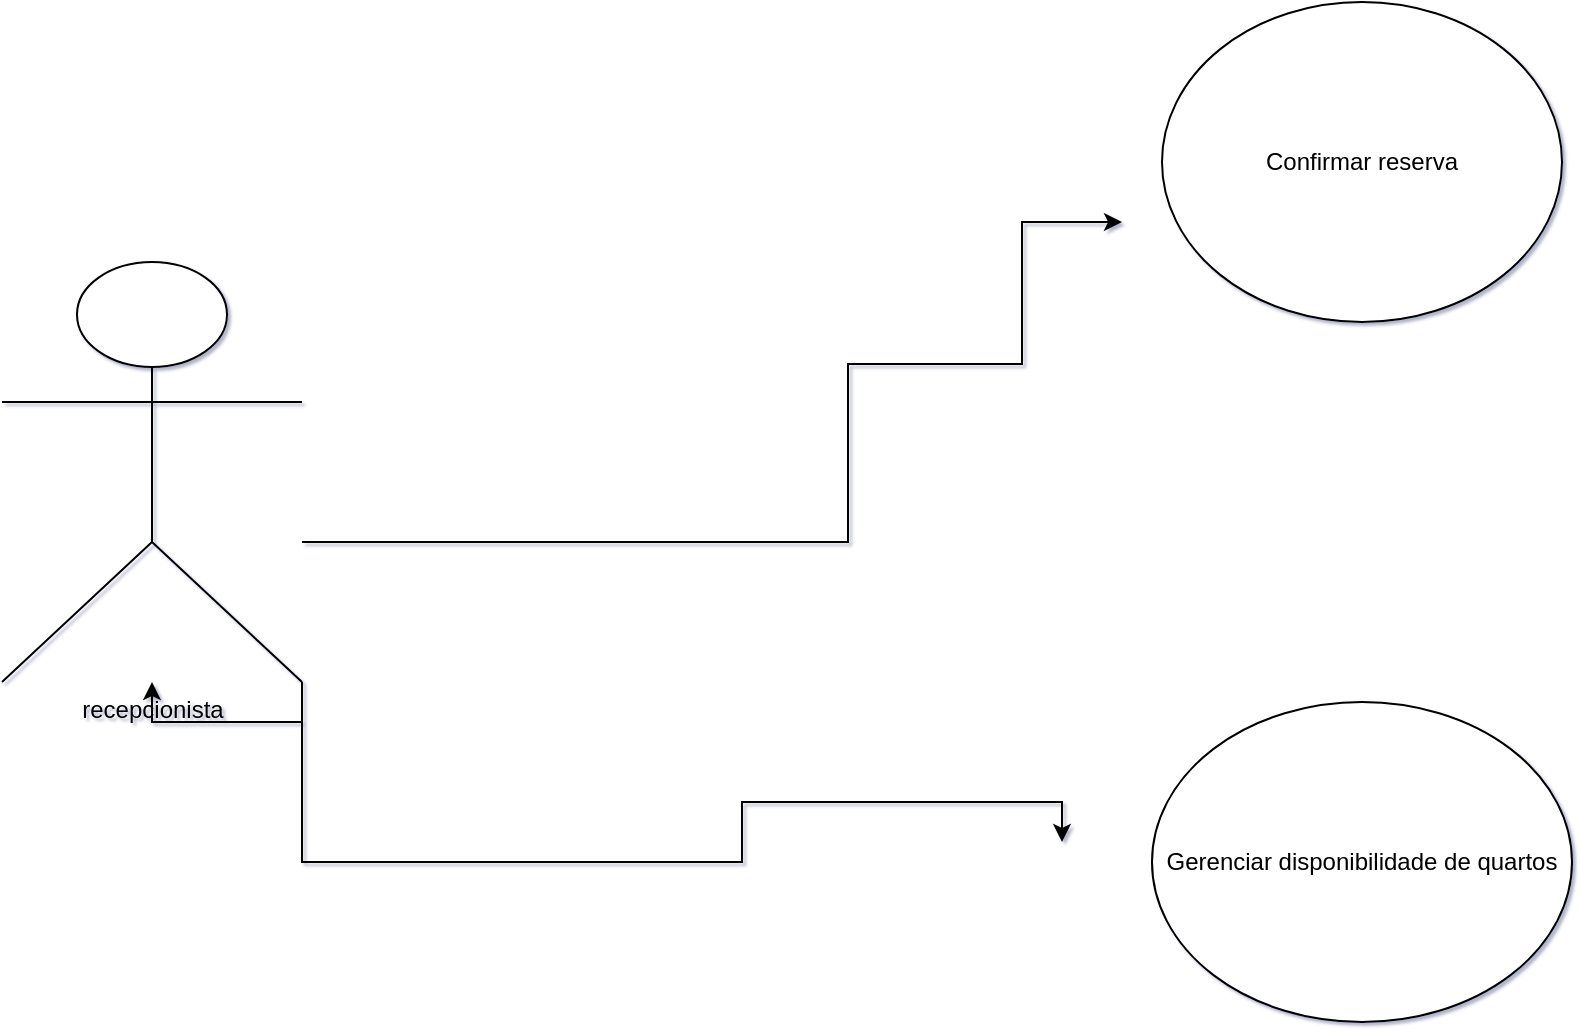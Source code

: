 <mxfile version="26.2.3" pages="12">
  <diagram name="Página-1" id="IgvxIUKOdiv-PeFPPHaC">
    <mxGraphModel dx="1434" dy="772" grid="1" gridSize="10" guides="1" tooltips="1" connect="1" arrows="1" fold="1" page="1" pageScale="1" pageWidth="827" pageHeight="1169" math="0" shadow="1">
      <root>
        <mxCell id="0" />
        <mxCell id="1" parent="0" />
        <mxCell id="4l5uVfgSdB4uUqbZ3SVG-16" style="edgeStyle=orthogonalEdgeStyle;rounded=0;orthogonalLoop=1;jettySize=auto;html=1;" parent="1" source="4l5uVfgSdB4uUqbZ3SVG-8" edge="1">
          <mxGeometry relative="1" as="geometry">
            <mxPoint x="580" y="160" as="targetPoint" />
            <mxPoint x="270" y="230" as="sourcePoint" />
            <Array as="points">
              <mxPoint x="443" y="320" />
              <mxPoint x="443" y="231" />
              <mxPoint x="530" y="231" />
              <mxPoint x="530" y="160" />
            </Array>
          </mxGeometry>
        </mxCell>
        <mxCell id="4l5uVfgSdB4uUqbZ3SVG-18" style="edgeStyle=orthogonalEdgeStyle;rounded=0;orthogonalLoop=1;jettySize=auto;html=1;exitX=1;exitY=1;exitDx=0;exitDy=0;exitPerimeter=0;" parent="1" source="4l5uVfgSdB4uUqbZ3SVG-8" edge="1">
          <mxGeometry relative="1" as="geometry">
            <mxPoint x="550" y="470" as="targetPoint" />
            <Array as="points">
              <mxPoint x="270" y="480" />
              <mxPoint x="390" y="480" />
              <mxPoint x="390" y="450" />
              <mxPoint x="511" y="450" />
            </Array>
          </mxGeometry>
        </mxCell>
        <mxCell id="4l5uVfgSdB4uUqbZ3SVG-8" value="recepcionista" style="shape=umlActor;verticalLabelPosition=bottom;verticalAlign=top;html=1;outlineConnect=0;" parent="1" vertex="1">
          <mxGeometry x="20" y="180" width="150" height="210" as="geometry" />
        </mxCell>
        <mxCell id="4l5uVfgSdB4uUqbZ3SVG-9" value="Confirmar reserva" style="ellipse;whiteSpace=wrap;html=1;" parent="1" vertex="1">
          <mxGeometry x="600" y="50" width="200" height="160" as="geometry" />
        </mxCell>
        <mxCell id="4l5uVfgSdB4uUqbZ3SVG-17" value="Gerenciar disponibilidade de quartos" style="ellipse;whiteSpace=wrap;html=1;" parent="1" vertex="1">
          <mxGeometry x="595" y="400" width="210" height="160" as="geometry" />
        </mxCell>
        <mxCell id="4l5uVfgSdB4uUqbZ3SVG-19" style="edgeStyle=orthogonalEdgeStyle;rounded=0;orthogonalLoop=1;jettySize=auto;html=1;exitX=1;exitY=1;exitDx=0;exitDy=0;exitPerimeter=0;" parent="1" source="4l5uVfgSdB4uUqbZ3SVG-8" target="4l5uVfgSdB4uUqbZ3SVG-8" edge="1">
          <mxGeometry relative="1" as="geometry" />
        </mxCell>
      </root>
    </mxGraphModel>
  </diagram>
  <diagram id="xDdpUqh93twgKUmwfu8b" name="Página-2">
    <mxGraphModel dx="1434" dy="738" grid="1" gridSize="10" guides="1" tooltips="1" connect="1" arrows="1" fold="1" page="1" pageScale="1" pageWidth="827" pageHeight="1169" math="0" shadow="0">
      <root>
        <mxCell id="0" />
        <mxCell id="1" parent="0" />
        <mxCell id="kGH521ULEWFL3bbT8Ffv-3" style="edgeStyle=orthogonalEdgeStyle;rounded=0;orthogonalLoop=1;jettySize=auto;html=1;exitX=0;exitY=0.333;exitDx=0;exitDy=0;exitPerimeter=0;" edge="1" parent="1" source="kGH521ULEWFL3bbT8Ffv-2" target="kGH521ULEWFL3bbT8Ffv-4">
          <mxGeometry relative="1" as="geometry">
            <mxPoint x="260" y="280" as="targetPoint" />
          </mxGeometry>
        </mxCell>
        <mxCell id="kGH521ULEWFL3bbT8Ffv-5" style="edgeStyle=orthogonalEdgeStyle;rounded=0;orthogonalLoop=1;jettySize=auto;html=1;exitX=1;exitY=0.333;exitDx=0;exitDy=0;exitPerimeter=0;" edge="1" parent="1" source="kGH521ULEWFL3bbT8Ffv-2">
          <mxGeometry relative="1" as="geometry">
            <mxPoint x="640" y="340" as="targetPoint" />
          </mxGeometry>
        </mxCell>
        <mxCell id="kGH521ULEWFL3bbT8Ffv-2" value="cliente" style="shape=umlActor;verticalLabelPosition=bottom;verticalAlign=top;html=1;outlineConnect=0;" vertex="1" parent="1">
          <mxGeometry x="380" y="330" width="140" height="270" as="geometry" />
        </mxCell>
        <mxCell id="kGH521ULEWFL3bbT8Ffv-4" value="fazer reserva" style="ellipse;whiteSpace=wrap;html=1;" vertex="1" parent="1">
          <mxGeometry x="200" y="240" width="120" height="80" as="geometry" />
        </mxCell>
        <mxCell id="kGH521ULEWFL3bbT8Ffv-6" value="cancelar reserva&lt;div&gt;&lt;br&gt;&lt;/div&gt;" style="ellipse;whiteSpace=wrap;html=1;" vertex="1" parent="1">
          <mxGeometry x="650" y="290" width="120" height="80" as="geometry" />
        </mxCell>
      </root>
    </mxGraphModel>
  </diagram>
  <diagram id="bkxvQY9ESXTs4ThlV5ij" name="Página-3">
    <mxGraphModel dx="1647" dy="877" grid="1" gridSize="10" guides="1" tooltips="1" connect="1" arrows="1" fold="1" page="1" pageScale="1" pageWidth="827" pageHeight="1169" math="0" shadow="0">
      <root>
        <mxCell id="0" />
        <mxCell id="1" parent="0" />
        <mxCell id="3B5D5Wpmqf4HDPKse1Ly-1" value="cliente" style="shape=umlActor;verticalLabelPosition=bottom;verticalAlign=top;html=1;outlineConnect=0;" parent="1" vertex="1">
          <mxGeometry x="40" y="300" width="30" height="60" as="geometry" />
        </mxCell>
        <mxCell id="3B5D5Wpmqf4HDPKse1Ly-2" value="" style="endArrow=none;html=1;rounded=0;entryX=0.025;entryY=0.65;entryDx=0;entryDy=0;entryPerimeter=0;" parent="1" target="3B5D5Wpmqf4HDPKse1Ly-3" edge="1">
          <mxGeometry width="50" height="50" relative="1" as="geometry">
            <mxPoint x="80" y="290" as="sourcePoint" />
            <mxPoint x="200" y="170" as="targetPoint" />
            <Array as="points" />
          </mxGeometry>
        </mxCell>
        <mxCell id="3B5D5Wpmqf4HDPKse1Ly-3" value="navegar pelo catalogo" style="ellipse;whiteSpace=wrap;html=1;fillColor=#fff2cc;strokeColor=#d6b656;" parent="1" vertex="1">
          <mxGeometry x="210" y="120" width="120" height="80" as="geometry" />
        </mxCell>
        <mxCell id="3B5D5Wpmqf4HDPKse1Ly-4" value="" style="endArrow=none;html=1;rounded=0;" parent="1" edge="1">
          <mxGeometry width="50" height="50" relative="1" as="geometry">
            <mxPoint x="90" y="310" as="sourcePoint" />
            <mxPoint x="230" y="260" as="targetPoint" />
          </mxGeometry>
        </mxCell>
        <mxCell id="3B5D5Wpmqf4HDPKse1Ly-5" value="colocar item no carrinho" style="ellipse;whiteSpace=wrap;html=1;fillColor=#fff2cc;strokeColor=#d6b656;" parent="1" vertex="1">
          <mxGeometry x="230" y="210" width="120" height="80" as="geometry" />
        </mxCell>
        <mxCell id="3B5D5Wpmqf4HDPKse1Ly-6" value="" style="endArrow=none;html=1;rounded=0;" parent="1" target="3B5D5Wpmqf4HDPKse1Ly-7" edge="1">
          <mxGeometry width="50" height="50" relative="1" as="geometry">
            <mxPoint x="90" y="370" as="sourcePoint" />
            <mxPoint x="170" y="480" as="targetPoint" />
            <Array as="points">
              <mxPoint x="140" y="410" />
            </Array>
          </mxGeometry>
        </mxCell>
        <mxCell id="3B5D5Wpmqf4HDPKse1Ly-7" value="finalizar compra" style="ellipse;whiteSpace=wrap;html=1;fillColor=#fff2cc;strokeColor=#d6b656;" parent="1" vertex="1">
          <mxGeometry x="150" y="450" width="120" height="80" as="geometry" />
        </mxCell>
        <mxCell id="3B5D5Wpmqf4HDPKse1Ly-8" value="informar endereço" style="ellipse;whiteSpace=wrap;html=1;fillColor=#fff2cc;strokeColor=#d6b656;" parent="1" vertex="1">
          <mxGeometry x="190" y="330" width="120" height="80" as="geometry" />
        </mxCell>
        <mxCell id="3B5D5Wpmqf4HDPKse1Ly-9" value="" style="endArrow=none;html=1;rounded=0;exitX=0.583;exitY=0;exitDx=0;exitDy=0;exitPerimeter=0;entryX=0.375;entryY=1.025;entryDx=0;entryDy=0;entryPerimeter=0;" parent="1" source="3B5D5Wpmqf4HDPKse1Ly-7" target="3B5D5Wpmqf4HDPKse1Ly-8" edge="1">
          <mxGeometry width="50" height="50" relative="1" as="geometry">
            <mxPoint x="230" y="460" as="sourcePoint" />
            <mxPoint x="230" y="400" as="targetPoint" />
          </mxGeometry>
        </mxCell>
        <mxCell id="3B5D5Wpmqf4HDPKse1Ly-12" value="" style="endArrow=none;html=1;rounded=0;entryX=0.075;entryY=0.74;entryDx=0;entryDy=0;entryPerimeter=0;exitX=0.975;exitY=0.238;exitDx=0;exitDy=0;exitPerimeter=0;" parent="1" source="3B5D5Wpmqf4HDPKse1Ly-7" target="3B5D5Wpmqf4HDPKse1Ly-10" edge="1">
          <mxGeometry width="50" height="50" relative="1" as="geometry">
            <mxPoint x="270" y="480" as="sourcePoint" />
            <mxPoint x="390" y="390" as="targetPoint" />
          </mxGeometry>
        </mxCell>
        <mxCell id="3B5D5Wpmqf4HDPKse1Ly-13" value="Comprar produto" style="text;html=1;align=center;verticalAlign=middle;resizable=0;points=[];autosize=1;strokeColor=none;fillColor=none;" parent="1" vertex="1">
          <mxGeometry x="430" y="18" width="110" height="30" as="geometry" />
        </mxCell>
        <mxCell id="3B5D5Wpmqf4HDPKse1Ly-17" value="verificar dados&lt;div&gt;do cartão de&amp;nbsp;&lt;/div&gt;&lt;div&gt;crédito&lt;/div&gt;" style="ellipse;whiteSpace=wrap;html=1;fillColor=#fff2cc;strokeColor=#d6b656;" parent="1" vertex="1">
          <mxGeometry x="600" y="330" width="120" height="80" as="geometry" />
        </mxCell>
        <mxCell id="3B5D5Wpmqf4HDPKse1Ly-18" value="" style="endArrow=none;html=1;rounded=0;" parent="1" source="3B5D5Wpmqf4HDPKse1Ly-10" edge="1">
          <mxGeometry width="50" height="50" relative="1" as="geometry">
            <mxPoint x="390" y="410" as="sourcePoint" />
            <mxPoint x="440" y="360" as="targetPoint" />
          </mxGeometry>
        </mxCell>
        <mxCell id="3B5D5Wpmqf4HDPKse1Ly-10" value="preencher&lt;div&gt;dados&lt;/div&gt;&lt;div&gt;do cartão de&lt;/div&gt;&lt;div&gt;crédito&lt;/div&gt;" style="ellipse;whiteSpace=wrap;html=1;fillColor=#fff2cc;strokeColor=#d6b656;" parent="1" vertex="1">
          <mxGeometry x="370" y="310" width="120" height="100" as="geometry" />
        </mxCell>
        <mxCell id="3B5D5Wpmqf4HDPKse1Ly-21" value="" style="endArrow=none;html=1;rounded=0;exitX=0.992;exitY=0.4;exitDx=0;exitDy=0;exitPerimeter=0;" parent="1" source="3B5D5Wpmqf4HDPKse1Ly-10" target="3B5D5Wpmqf4HDPKse1Ly-17" edge="1">
          <mxGeometry width="50" height="50" relative="1" as="geometry">
            <mxPoint x="490" y="360" as="sourcePoint" />
            <mxPoint x="540" y="310" as="targetPoint" />
          </mxGeometry>
        </mxCell>
        <mxCell id="3B5D5Wpmqf4HDPKse1Ly-22" value="" style="endArrow=none;html=1;rounded=0;exitX=0.933;exitY=0.788;exitDx=0;exitDy=0;exitPerimeter=0;" parent="1" source="3B5D5Wpmqf4HDPKse1Ly-17" target="3B5D5Wpmqf4HDPKse1Ly-23" edge="1">
          <mxGeometry width="50" height="50" relative="1" as="geometry">
            <mxPoint x="710" y="395" as="sourcePoint" />
            <mxPoint x="810" y="430" as="targetPoint" />
          </mxGeometry>
        </mxCell>
        <mxCell id="3B5D5Wpmqf4HDPKse1Ly-23" value="sistema" style="shape=umlActor;verticalLabelPosition=bottom;verticalAlign=top;html=1;outlineConnect=0;" parent="1" vertex="1">
          <mxGeometry x="780" y="410" width="30" height="60" as="geometry" />
        </mxCell>
        <mxCell id="3B5D5Wpmqf4HDPKse1Ly-24" value="" style="endArrow=none;html=1;rounded=0;" parent="1" target="3B5D5Wpmqf4HDPKse1Ly-25" edge="1">
          <mxGeometry width="50" height="50" relative="1" as="geometry">
            <mxPoint x="270" y="500" as="sourcePoint" />
            <mxPoint x="530" y="500" as="targetPoint" />
          </mxGeometry>
        </mxCell>
        <mxCell id="3B5D5Wpmqf4HDPKse1Ly-25" value="faturar compra" style="ellipse;whiteSpace=wrap;html=1;fillColor=#fff2cc;strokeColor=#d6b656;" parent="1" vertex="1">
          <mxGeometry x="470" y="460" width="120" height="80" as="geometry" />
        </mxCell>
        <mxCell id="3B5D5Wpmqf4HDPKse1Ly-26" value="" style="endArrow=none;html=1;rounded=0;exitX=1;exitY=0.5;exitDx=0;exitDy=0;" parent="1" source="3B5D5Wpmqf4HDPKse1Ly-25" edge="1">
          <mxGeometry width="50" height="50" relative="1" as="geometry">
            <mxPoint x="590" y="515" as="sourcePoint" />
            <mxPoint x="750" y="460" as="targetPoint" />
          </mxGeometry>
        </mxCell>
        <mxCell id="3B5D5Wpmqf4HDPKse1Ly-28" value="enviar e-mail" style="ellipse;whiteSpace=wrap;html=1;fillColor=#fff2cc;strokeColor=#d6b656;" parent="1" vertex="1">
          <mxGeometry x="580" y="570" width="130" height="70" as="geometry" />
        </mxCell>
        <mxCell id="3B5D5Wpmqf4HDPKse1Ly-30" value="" style="endArrow=none;html=1;rounded=0;" parent="1" edge="1">
          <mxGeometry width="50" height="50" relative="1" as="geometry">
            <mxPoint x="690" y="580" as="sourcePoint" />
            <mxPoint x="760" y="510" as="targetPoint" />
          </mxGeometry>
        </mxCell>
      </root>
    </mxGraphModel>
  </diagram>
  <diagram id="6jm5-QjYk58c6paqTfCQ" name="Página-4">
    <mxGraphModel dx="1434" dy="772" grid="1" gridSize="10" guides="1" tooltips="1" connect="1" arrows="1" fold="1" page="1" pageScale="1" pageWidth="827" pageHeight="1169" background="none" math="0" shadow="1">
      <root>
        <mxCell id="0" />
        <mxCell id="1" parent="0" />
        <mxCell id="kIoDhcCSQp4i9TTa5lfC-1" value="camareira" style="shape=umlActor;verticalLabelPosition=bottom;verticalAlign=top;html=1;outlineConnect=0;" parent="1" vertex="1">
          <mxGeometry x="110" y="210" width="30" height="60" as="geometry" />
        </mxCell>
        <mxCell id="kIoDhcCSQp4i9TTa5lfC-2" value="hotel" style="swimlane;startSize=0;fillColor=#fff2cc;strokeColor=#d6b656;shadow=1;glass=0;rounded=1;" parent="1" vertex="1">
          <mxGeometry x="190" y="114" width="430" height="470" as="geometry" />
        </mxCell>
        <mxCell id="VSI8kO3i-dyVka6d0PUh-9" value="Manter manutenção" style="ellipse;whiteSpace=wrap;html=1;fillColor=#fff2cc;strokeColor=#d6b656;" parent="kIoDhcCSQp4i9TTa5lfC-2" vertex="1">
          <mxGeometry x="60" y="50" width="120" height="60" as="geometry" />
        </mxCell>
        <mxCell id="VSI8kO3i-dyVka6d0PUh-15" value="Controlar acesso" style="ellipse;whiteSpace=wrap;html=1;fillColor=#fff2cc;strokeColor=#d6b656;" parent="kIoDhcCSQp4i9TTa5lfC-2" vertex="1">
          <mxGeometry x="40" y="140" width="120" height="60" as="geometry" />
        </mxCell>
        <mxCell id="VSI8kO3i-dyVka6d0PUh-18" value="Manter hospedagem" style="ellipse;whiteSpace=wrap;html=1;fillColor=#fff2cc;strokeColor=#d6b656;" parent="kIoDhcCSQp4i9TTa5lfC-2" vertex="1">
          <mxGeometry x="40" y="240" width="120" height="50" as="geometry" />
        </mxCell>
        <mxCell id="VSI8kO3i-dyVka6d0PUh-19" value="Fazer reserva" style="ellipse;whiteSpace=wrap;html=1;fillColor=#fff2cc;strokeColor=#d6b656;shadow=1;direction=west;" parent="kIoDhcCSQp4i9TTa5lfC-2" vertex="1">
          <mxGeometry x="180" y="220" width="120" height="80" as="geometry" />
        </mxCell>
        <mxCell id="VSI8kO3i-dyVka6d0PUh-23" value="Fazer check-in&amp;nbsp;&lt;div&gt;e&lt;/div&gt;&lt;div&gt;fornecer informações&lt;/div&gt;" style="ellipse;whiteSpace=wrap;html=1;fillColor=#fff2cc;strokeColor=#d6b656;" parent="kIoDhcCSQp4i9TTa5lfC-2" vertex="1">
          <mxGeometry x="10" y="380" width="120" height="80" as="geometry" />
        </mxCell>
        <mxCell id="VSI8kO3i-dyVka6d0PUh-24" style="edgeStyle=orthogonalEdgeStyle;rounded=0;orthogonalLoop=1;jettySize=auto;html=1;" parent="kIoDhcCSQp4i9TTa5lfC-2" source="VSI8kO3i-dyVka6d0PUh-23" target="VSI8kO3i-dyVka6d0PUh-23" edge="1">
          <mxGeometry relative="1" as="geometry" />
        </mxCell>
        <mxCell id="atqlnc074OLiPixuzGI2-3" value="Documentação" style="ellipse;whiteSpace=wrap;html=1;fillColor=#fff2cc;strokeColor=#d6b656;" parent="kIoDhcCSQp4i9TTa5lfC-2" vertex="1">
          <mxGeometry x="130" y="330" width="120" height="80" as="geometry" />
        </mxCell>
        <mxCell id="7Uy_JDWU1Adb5bM3Bydy-2" value="Pagamento" style="ellipse;whiteSpace=wrap;html=1;fillColor=#fff2cc;strokeColor=#d6b656;" parent="kIoDhcCSQp4i9TTa5lfC-2" vertex="1">
          <mxGeometry x="270" y="140" width="100" height="60" as="geometry" />
        </mxCell>
        <mxCell id="7Uy_JDWU1Adb5bM3Bydy-3" value="" style="endArrow=none;html=1;rounded=0;entryX=0;entryY=0.333;entryDx=0;entryDy=0;entryPerimeter=0;" parent="kIoDhcCSQp4i9TTa5lfC-2" target="-0gQfxIZJrJC12GWLD4Y-1" edge="1">
          <mxGeometry width="50" height="50" relative="1" as="geometry">
            <mxPoint x="370" y="176" as="sourcePoint" />
            <mxPoint x="420" y="126" as="targetPoint" />
          </mxGeometry>
        </mxCell>
        <mxCell id="-0gQfxIZJrJC12GWLD4Y-1" value="cliente" style="shape=umlActor;verticalLabelPosition=bottom;verticalAlign=top;html=1;outlineConnect=0;" parent="1" vertex="1">
          <mxGeometry x="680" y="320" width="30" height="60" as="geometry" />
        </mxCell>
        <mxCell id="VSI8kO3i-dyVka6d0PUh-5" value="" style="endArrow=classic;html=1;rounded=0;" parent="1" edge="1">
          <mxGeometry width="50" height="50" relative="1" as="geometry">
            <mxPoint x="130" y="410" as="sourcePoint" />
            <mxPoint x="130" y="290" as="targetPoint" />
          </mxGeometry>
        </mxCell>
        <mxCell id="VSI8kO3i-dyVka6d0PUh-7" value="recepcionista" style="shape=umlActor;verticalLabelPosition=bottom;verticalAlign=top;html=1;outlineConnect=0;" parent="1" vertex="1">
          <mxGeometry x="120" y="410" width="30" height="60" as="geometry" />
        </mxCell>
        <mxCell id="VSI8kO3i-dyVka6d0PUh-11" value="" style="endArrow=none;html=1;rounded=0;entryX=0;entryY=0.5;entryDx=0;entryDy=0;exitX=1;exitY=0.333;exitDx=0;exitDy=0;exitPerimeter=0;" parent="1" source="kIoDhcCSQp4i9TTa5lfC-1" target="VSI8kO3i-dyVka6d0PUh-9" edge="1">
          <mxGeometry width="50" height="50" relative="1" as="geometry">
            <mxPoint x="140" y="200" as="sourcePoint" />
            <mxPoint x="190" y="150" as="targetPoint" />
          </mxGeometry>
        </mxCell>
        <mxCell id="VSI8kO3i-dyVka6d0PUh-14" value="" style="endArrow=none;html=1;rounded=0;" parent="1" source="kIoDhcCSQp4i9TTa5lfC-1" target="VSI8kO3i-dyVka6d0PUh-15" edge="1">
          <mxGeometry width="50" height="50" relative="1" as="geometry">
            <mxPoint x="120" y="320" as="sourcePoint" />
            <mxPoint x="170" y="270" as="targetPoint" />
          </mxGeometry>
        </mxCell>
        <mxCell id="VSI8kO3i-dyVka6d0PUh-17" value="" style="endArrow=none;html=1;rounded=0;" parent="1" source="kIoDhcCSQp4i9TTa5lfC-1" target="VSI8kO3i-dyVka6d0PUh-18" edge="1">
          <mxGeometry width="50" height="50" relative="1" as="geometry">
            <mxPoint x="220" y="440" as="sourcePoint" />
            <mxPoint x="270" y="390" as="targetPoint" />
          </mxGeometry>
        </mxCell>
        <mxCell id="VSI8kO3i-dyVka6d0PUh-21" value="" style="endArrow=none;html=1;rounded=0;entryX=0.926;entryY=0.797;entryDx=0;entryDy=0;entryPerimeter=0;" parent="1" target="VSI8kO3i-dyVka6d0PUh-19" edge="1">
          <mxGeometry width="50" height="50" relative="1" as="geometry">
            <mxPoint x="140" y="260" as="sourcePoint" />
            <mxPoint x="190" y="210" as="targetPoint" />
          </mxGeometry>
        </mxCell>
        <mxCell id="VSI8kO3i-dyVka6d0PUh-22" style="edgeStyle=orthogonalEdgeStyle;rounded=0;orthogonalLoop=1;jettySize=auto;html=1;exitX=1;exitY=0.333;exitDx=0;exitDy=0;exitPerimeter=0;entryX=-0.002;entryY=0.9;entryDx=0;entryDy=0;entryPerimeter=0;" parent="1" source="VSI8kO3i-dyVka6d0PUh-7" target="kIoDhcCSQp4i9TTa5lfC-2" edge="1">
          <mxGeometry relative="1" as="geometry" />
        </mxCell>
        <mxCell id="atqlnc074OLiPixuzGI2-1" value="" style="endArrow=classic;html=1;rounded=0;entryX=0;entryY=0.5;entryDx=0;entryDy=0;" parent="1" source="-0gQfxIZJrJC12GWLD4Y-1" target="VSI8kO3i-dyVka6d0PUh-19" edge="1">
          <mxGeometry width="50" height="50" relative="1" as="geometry">
            <mxPoint x="560" y="385" as="sourcePoint" />
            <mxPoint x="610" y="335" as="targetPoint" />
          </mxGeometry>
        </mxCell>
        <mxCell id="atqlnc074OLiPixuzGI2-2" value="" style="endArrow=none;html=1;rounded=0;" parent="1" source="kIoDhcCSQp4i9TTa5lfC-2" target="VSI8kO3i-dyVka6d0PUh-7" edge="1">
          <mxGeometry width="50" height="50" relative="1" as="geometry">
            <mxPoint x="210" y="450" as="sourcePoint" />
            <mxPoint x="260" y="400" as="targetPoint" />
          </mxGeometry>
        </mxCell>
      </root>
    </mxGraphModel>
  </diagram>
  <diagram id="PrFuwHWcgoG_9fxP0Rw7" name="Página-5">
    <mxGraphModel dx="1428" dy="743" grid="1" gridSize="10" guides="1" tooltips="1" connect="1" arrows="1" fold="1" page="1" pageScale="1" pageWidth="827" pageHeight="1169" math="0" shadow="0">
      <root>
        <mxCell id="0" />
        <mxCell id="1" parent="0" />
        <mxCell id="t0olebqvjgS7u2vGcdOe-2" style="edgeStyle=orthogonalEdgeStyle;rounded=0;orthogonalLoop=1;jettySize=auto;html=1;exitX=1;exitY=0.333;exitDx=0;exitDy=0;exitPerimeter=0;" parent="1" source="cr9MtCMr3ewldyYjTCcN-86" target="wB-pVJf1-9OUUZOp7hCA-41" edge="1">
          <mxGeometry relative="1" as="geometry" />
        </mxCell>
        <mxCell id="t0olebqvjgS7u2vGcdOe-4" style="edgeStyle=orthogonalEdgeStyle;rounded=0;orthogonalLoop=1;jettySize=auto;html=1;" parent="1" source="cr9MtCMr3ewldyYjTCcN-86" edge="1">
          <mxGeometry relative="1" as="geometry">
            <mxPoint x="130" y="300" as="targetPoint" />
          </mxGeometry>
        </mxCell>
        <mxCell id="cr9MtCMr3ewldyYjTCcN-86" value="desenvolvidor" style="shape=umlActor;verticalLabelPosition=bottom;verticalAlign=top;html=1;outlineConnect=0;" parent="1" vertex="1">
          <mxGeometry x="70" y="390" width="120" height="195" as="geometry" />
        </mxCell>
        <mxCell id="cr9MtCMr3ewldyYjTCcN-89" value="uso focado em&amp;nbsp;&lt;div&gt;organização&lt;/div&gt;&lt;div&gt;de ideias&lt;/div&gt;" style="ellipse;whiteSpace=wrap;html=1;" parent="1" vertex="1">
          <mxGeometry x="240" y="330" width="120" height="80" as="geometry" />
        </mxCell>
        <mxCell id="wB-pVJf1-9OUUZOp7hCA-32" value="Requisitos Funcionais" style="swimlane;fontStyle=0;childLayout=stackLayout;horizontal=1;startSize=26;fillColor=none;horizontalStack=0;resizeParent=1;resizeParentMax=0;resizeLast=0;collapsible=1;marginBottom=0;html=1;" parent="1" vertex="1">
          <mxGeometry x="20" y="190" width="250" height="104" as="geometry" />
        </mxCell>
        <mxCell id="wB-pVJf1-9OUUZOp7hCA-33" value="Criar, editar e excluir tarefas." style="text;strokeColor=none;fillColor=none;align=left;verticalAlign=top;spacingLeft=4;spacingRight=4;overflow=hidden;rotatable=0;points=[[0,0.5],[1,0.5]];portConstraint=eastwest;whiteSpace=wrap;html=1;" parent="wB-pVJf1-9OUUZOp7hCA-32" vertex="1">
          <mxGeometry y="26" width="250" height="26" as="geometry" />
        </mxCell>
        <mxCell id="wB-pVJf1-9OUUZOp7hCA-34" value="Definir prazos e horários para conclusão." style="text;strokeColor=none;fillColor=none;align=left;verticalAlign=top;spacingLeft=4;spacingRight=4;overflow=hidden;rotatable=0;points=[[0,0.5],[1,0.5]];portConstraint=eastwest;whiteSpace=wrap;html=1;" parent="wB-pVJf1-9OUUZOp7hCA-32" vertex="1">
          <mxGeometry y="52" width="250" height="26" as="geometry" />
        </mxCell>
        <mxCell id="wB-pVJf1-9OUUZOp7hCA-35" value="Adicionar descrições e categorias às tarefas." style="text;strokeColor=none;fillColor=none;align=left;verticalAlign=top;spacingLeft=4;spacingRight=4;overflow=hidden;rotatable=0;points=[[0,0.5],[1,0.5]];portConstraint=eastwest;whiteSpace=wrap;html=1;" parent="wB-pVJf1-9OUUZOp7hCA-32" vertex="1">
          <mxGeometry y="78" width="250" height="26" as="geometry" />
        </mxCell>
        <mxCell id="wB-pVJf1-9OUUZOp7hCA-36" value="professor&amp;nbsp;" style="swimlane;fontStyle=0;childLayout=stackLayout;horizontal=1;startSize=20;fillColor=none;horizontalStack=0;resizeParent=1;resizeParentMax=0;resizeLast=0;collapsible=1;marginBottom=0;html=1;" parent="1" vertex="1">
          <mxGeometry x="400" y="487" width="200" height="98" as="geometry" />
        </mxCell>
        <mxCell id="wB-pVJf1-9OUUZOp7hCA-37" value="criar conteudo" style="text;strokeColor=none;fillColor=none;align=left;verticalAlign=top;spacingLeft=4;spacingRight=4;overflow=hidden;rotatable=0;points=[[0,0.5],[1,0.5]];portConstraint=eastwest;whiteSpace=wrap;html=1;" parent="wB-pVJf1-9OUUZOp7hCA-36" vertex="1">
          <mxGeometry y="20" width="200" height="26" as="geometry" />
        </mxCell>
        <mxCell id="wB-pVJf1-9OUUZOp7hCA-38" value="redação" style="text;strokeColor=none;fillColor=none;align=left;verticalAlign=top;spacingLeft=4;spacingRight=4;overflow=hidden;rotatable=0;points=[[0,0.5],[1,0.5]];portConstraint=eastwest;whiteSpace=wrap;html=1;" parent="wB-pVJf1-9OUUZOp7hCA-36" vertex="1">
          <mxGeometry y="46" width="200" height="26" as="geometry" />
        </mxCell>
        <mxCell id="wB-pVJf1-9OUUZOp7hCA-39" value="atividades" style="text;strokeColor=none;fillColor=none;align=left;verticalAlign=top;spacingLeft=4;spacingRight=4;overflow=hidden;rotatable=0;points=[[0,0.5],[1,0.5]];portConstraint=eastwest;whiteSpace=wrap;html=1;" parent="wB-pVJf1-9OUUZOp7hCA-36" vertex="1">
          <mxGeometry y="72" width="200" height="26" as="geometry" />
        </mxCell>
        <mxCell id="wB-pVJf1-9OUUZOp7hCA-41" value="foco na aprendizagem" style="ellipse;whiteSpace=wrap;html=1;" parent="1" vertex="1">
          <mxGeometry x="260" y="440" width="120" height="80" as="geometry" />
        </mxCell>
        <mxCell id="t0olebqvjgS7u2vGcdOe-1" value="" style="endArrow=classic;html=1;rounded=0;entryX=0.033;entryY=0.6;entryDx=0;entryDy=0;entryPerimeter=0;" parent="1" target="cr9MtCMr3ewldyYjTCcN-89" edge="1">
          <mxGeometry width="50" height="50" relative="1" as="geometry">
            <mxPoint x="160" y="420" as="sourcePoint" />
            <mxPoint x="210" y="370" as="targetPoint" />
          </mxGeometry>
        </mxCell>
        <mxCell id="t0olebqvjgS7u2vGcdOe-7" value="" style="endArrow=none;html=1;rounded=0;" parent="1" edge="1">
          <mxGeometry width="50" height="50" relative="1" as="geometry">
            <mxPoint x="690" y="570" as="sourcePoint" />
            <mxPoint x="720" y="525" as="targetPoint" />
          </mxGeometry>
        </mxCell>
        <mxCell id="t0olebqvjgS7u2vGcdOe-8" value="" style="endArrow=none;html=1;rounded=0;" parent="1" edge="1">
          <mxGeometry width="50" height="50" relative="1" as="geometry">
            <mxPoint x="740" y="570" as="sourcePoint" />
            <mxPoint x="720" y="530" as="targetPoint" />
          </mxGeometry>
        </mxCell>
        <mxCell id="t0olebqvjgS7u2vGcdOe-9" value="" style="endArrow=none;html=1;rounded=0;" parent="1" edge="1">
          <mxGeometry width="50" height="50" relative="1" as="geometry">
            <mxPoint x="720" y="530" as="sourcePoint" />
            <mxPoint x="720" y="470" as="targetPoint" />
          </mxGeometry>
        </mxCell>
        <mxCell id="t0olebqvjgS7u2vGcdOe-10" value="" style="endArrow=none;html=1;rounded=0;" parent="1" edge="1">
          <mxGeometry width="50" height="50" relative="1" as="geometry">
            <mxPoint x="750" y="510" as="sourcePoint" />
            <mxPoint x="720" y="470" as="targetPoint" />
          </mxGeometry>
        </mxCell>
        <mxCell id="t0olebqvjgS7u2vGcdOe-12" value="" style="endArrow=none;html=1;rounded=0;" parent="1" target="t0olebqvjgS7u2vGcdOe-13" edge="1">
          <mxGeometry width="50" height="50" relative="1" as="geometry">
            <mxPoint x="680" y="460" as="sourcePoint" />
            <mxPoint x="720" y="470" as="targetPoint" />
            <Array as="points">
              <mxPoint x="700" y="490" />
            </Array>
          </mxGeometry>
        </mxCell>
        <mxCell id="t0olebqvjgS7u2vGcdOe-13" value="" style="ellipse;whiteSpace=wrap;html=1;aspect=fixed;" parent="1" vertex="1">
          <mxGeometry x="690" y="410" width="60" height="60" as="geometry" />
        </mxCell>
        <mxCell id="t0olebqvjgS7u2vGcdOe-16" value="" style="endArrow=classic;html=1;rounded=0;" parent="1" edge="1">
          <mxGeometry width="50" height="50" relative="1" as="geometry">
            <mxPoint x="690" y="435" as="sourcePoint" />
            <mxPoint x="660" y="390" as="targetPoint" />
            <Array as="points">
              <mxPoint x="680" y="420" />
            </Array>
          </mxGeometry>
        </mxCell>
        <mxCell id="t0olebqvjgS7u2vGcdOe-17" value="professor" style="shape=umlActor;verticalLabelPosition=bottom;verticalAlign=top;html=1;outlineConnect=0;" parent="1" vertex="1">
          <mxGeometry x="520" y="610" width="110" height="300" as="geometry" />
        </mxCell>
        <mxCell id="t0olebqvjgS7u2vGcdOe-18" value="" style="endArrow=classic;html=1;rounded=0;" parent="1" edge="1">
          <mxGeometry width="50" height="50" relative="1" as="geometry">
            <mxPoint x="550" y="625" as="sourcePoint" />
            <mxPoint x="510" y="585" as="targetPoint" />
          </mxGeometry>
        </mxCell>
        <mxCell id="grknw-KH4IatkJDfdUTM-1" value="preciso estudar..." style="ellipse;whiteSpace=wrap;html=1;" vertex="1" parent="1">
          <mxGeometry x="560" y="320" width="120" height="80" as="geometry" />
        </mxCell>
        <mxCell id="grknw-KH4IatkJDfdUTM-2" value="aluno" style="text;html=1;align=center;verticalAlign=middle;resizable=0;points=[];autosize=1;strokeColor=none;fillColor=none;" vertex="1" parent="1">
          <mxGeometry x="690" y="580" width="50" height="30" as="geometry" />
        </mxCell>
      </root>
    </mxGraphModel>
  </diagram>
  <diagram id="uI2BBYQw-3XWD9EZatOM" name="Página-6">
    <mxGraphModel grid="1" page="1" gridSize="10" guides="1" tooltips="1" connect="1" arrows="1" fold="1" pageScale="1" pageWidth="827" pageHeight="1169" math="0" shadow="0">
      <root>
        <mxCell id="0" />
        <mxCell id="1" parent="0" />
        <mxCell id="IijC5HLDlJ0nvBKz00BK-3" style="edgeStyle=orthogonalEdgeStyle;rounded=0;orthogonalLoop=1;jettySize=auto;html=1;" edge="1" parent="1">
          <mxGeometry relative="1" as="geometry">
            <mxPoint x="330" y="330" as="sourcePoint" />
            <mxPoint x="330" y="330" as="targetPoint" />
          </mxGeometry>
        </mxCell>
        <mxCell id="FI8dflum0z0lQ7CIAOoN-3" style="edgeStyle=orthogonalEdgeStyle;rounded=0;orthogonalLoop=1;jettySize=auto;html=1;" edge="1" parent="1" source="FI8dflum0z0lQ7CIAOoN-1" target="FI8dflum0z0lQ7CIAOoN-4">
          <mxGeometry relative="1" as="geometry">
            <mxPoint x="270" y="300" as="targetPoint" />
          </mxGeometry>
        </mxCell>
        <mxCell id="FI8dflum0z0lQ7CIAOoN-1" value="" style="ellipse;html=1;shape=startState;fillColor=#000000;strokeColor=#ff0000;" vertex="1" parent="1">
          <mxGeometry x="100" y="260" width="80" height="80" as="geometry" />
        </mxCell>
        <mxCell id="FI8dflum0z0lQ7CIAOoN-5" style="edgeStyle=orthogonalEdgeStyle;rounded=0;orthogonalLoop=1;jettySize=auto;html=1;" edge="1" parent="1" source="FI8dflum0z0lQ7CIAOoN-4" target="FI8dflum0z0lQ7CIAOoN-6">
          <mxGeometry relative="1" as="geometry">
            <mxPoint x="440" y="300" as="targetPoint" />
          </mxGeometry>
        </mxCell>
        <mxCell id="FI8dflum0z0lQ7CIAOoN-9" style="edgeStyle=orthogonalEdgeStyle;rounded=0;orthogonalLoop=1;jettySize=auto;html=1;" edge="1" parent="1" source="FI8dflum0z0lQ7CIAOoN-4">
          <mxGeometry relative="1" as="geometry">
            <mxPoint x="290" y="340" as="targetPoint" />
          </mxGeometry>
        </mxCell>
        <mxCell id="FI8dflum0z0lQ7CIAOoN-4" value="Boletos" style="rounded=1;whiteSpace=wrap;html=1;" vertex="1" parent="1">
          <mxGeometry x="210" y="270" width="120" height="60" as="geometry" />
        </mxCell>
        <mxCell id="FI8dflum0z0lQ7CIAOoN-7" style="edgeStyle=orthogonalEdgeStyle;rounded=0;orthogonalLoop=1;jettySize=auto;html=1;" edge="1" parent="1" source="FI8dflum0z0lQ7CIAOoN-6" target="FI8dflum0z0lQ7CIAOoN-8">
          <mxGeometry relative="1" as="geometry">
            <mxPoint x="440" y="380" as="targetPoint" />
          </mxGeometry>
        </mxCell>
        <mxCell id="FI8dflum0z0lQ7CIAOoN-6" value="pagar" style="rounded=1;whiteSpace=wrap;html=1;" vertex="1" parent="1">
          <mxGeometry x="380" y="270" width="120" height="60" as="geometry" />
        </mxCell>
        <mxCell id="FI8dflum0z0lQ7CIAOoN-8" value="" style="ellipse;html=1;shape=endState;fillColor=#000000;strokeColor=#ff0000;" vertex="1" parent="1">
          <mxGeometry x="365" y="391" width="150" height="150" as="geometry" />
        </mxCell>
        <mxCell id="FI8dflum0z0lQ7CIAOoN-10" value="lembrete" style="text;html=1;align=center;verticalAlign=middle;resizable=0;points=[];autosize=1;strokeColor=none;fillColor=none;" vertex="1" parent="1">
          <mxGeometry x="250" y="348" width="70" height="30" as="geometry" />
        </mxCell>
        <mxCell id="FI8dflum0z0lQ7CIAOoN-11" value="banco" style="text;html=1;align=center;verticalAlign=middle;resizable=0;points=[];autosize=1;strokeColor=none;fillColor=none;fontStyle=1" vertex="1" parent="1">
          <mxGeometry x="515" y="490" width="60" height="30" as="geometry" />
        </mxCell>
      </root>
    </mxGraphModel>
  </diagram>
  <diagram id="rwOoM2pl4C6lkE9eA9YI" name="Página-7">
    <mxGraphModel dx="1428" dy="743" grid="1" gridSize="10" guides="1" tooltips="1" connect="1" arrows="1" fold="1" page="1" pageScale="1" pageWidth="827" pageHeight="1169" math="0" shadow="0">
      <root>
        <mxCell id="0" />
        <mxCell id="1" parent="0" />
        <mxCell id="1lQm5iQwkW6PQ1C5dL2F-19" style="edgeStyle=orthogonalEdgeStyle;rounded=0;orthogonalLoop=1;jettySize=auto;html=1;exitX=0.75;exitY=0.1;exitDx=0;exitDy=0;exitPerimeter=0;entryX=0;entryY=1;entryDx=0;entryDy=0;" parent="1" source="1lQm5iQwkW6PQ1C5dL2F-3" edge="1">
          <mxGeometry relative="1" as="geometry">
            <mxPoint x="270" y="620" as="targetPoint" />
          </mxGeometry>
        </mxCell>
        <mxCell id="1lQm5iQwkW6PQ1C5dL2F-3" value="Cliente" style="shape=umlActor;verticalLabelPosition=bottom;verticalAlign=top;html=1;outlineConnect=0;" parent="1" vertex="1">
          <mxGeometry x="240" y="630" width="20" height="40" as="geometry" />
        </mxCell>
        <mxCell id="1lQm5iQwkW6PQ1C5dL2F-21" value="" style="endArrow=classic;html=1;rounded=0;entryX=0.017;entryY=0.663;entryDx=0;entryDy=0;entryPerimeter=0;" parent="1" edge="1">
          <mxGeometry width="50" height="50" relative="1" as="geometry">
            <mxPoint x="200" y="530" as="sourcePoint" />
            <mxPoint x="302.04" y="503.04" as="targetPoint" />
          </mxGeometry>
        </mxCell>
        <mxCell id="1lQm5iQwkW6PQ1C5dL2F-22" value="" style="endArrow=classic;html=1;rounded=0;" parent="1" edge="1">
          <mxGeometry width="50" height="50" relative="1" as="geometry">
            <mxPoint x="420" y="500" as="sourcePoint" />
            <mxPoint x="480" y="500" as="targetPoint" />
            <Array as="points">
              <mxPoint x="480" y="500" />
            </Array>
          </mxGeometry>
        </mxCell>
        <mxCell id="1lQm5iQwkW6PQ1C5dL2F-23" value="verificar produto" style="ellipse;whiteSpace=wrap;html=1;" parent="1" vertex="1">
          <mxGeometry x="480" y="470" width="120" height="60" as="geometry" />
        </mxCell>
        <mxCell id="1lQm5iQwkW6PQ1C5dL2F-24" value="" style="endArrow=classic;html=1;rounded=0;" parent="1" target="1lQm5iQwkW6PQ1C5dL2F-25" edge="1">
          <mxGeometry width="50" height="50" relative="1" as="geometry">
            <mxPoint x="410" y="460" as="sourcePoint" />
            <mxPoint x="460" y="410" as="targetPoint" />
          </mxGeometry>
        </mxCell>
        <mxCell id="1lQm5iQwkW6PQ1C5dL2F-25" value="calcular preços" style="ellipse;whiteSpace=wrap;html=1;" parent="1" vertex="1">
          <mxGeometry x="470" y="370" width="90" height="70" as="geometry" />
        </mxCell>
        <mxCell id="1lQm5iQwkW6PQ1C5dL2F-27" value="Atendente" style="shape=umlActor;verticalLabelPosition=bottom;verticalAlign=top;html=1;outlineConnect=0;" parent="1" vertex="1">
          <mxGeometry x="340" y="630" width="20" height="40" as="geometry" />
        </mxCell>
        <mxCell id="1lQm5iQwkW6PQ1C5dL2F-34" value="" style="endArrow=classic;html=1;rounded=0;" parent="1" source="1lQm5iQwkW6PQ1C5dL2F-3" edge="1">
          <mxGeometry width="50" height="50" relative="1" as="geometry">
            <mxPoint x="240" y="630" as="sourcePoint" />
            <mxPoint x="240" y="600" as="targetPoint" />
          </mxGeometry>
        </mxCell>
        <mxCell id="1lQm5iQwkW6PQ1C5dL2F-37" value="Gerente" style="shape=umlActor;verticalLabelPosition=bottom;verticalAlign=top;html=1;outlineConnect=0;" parent="1" vertex="1">
          <mxGeometry x="440" y="620" width="30" height="50" as="geometry" />
        </mxCell>
        <mxCell id="1lQm5iQwkW6PQ1C5dL2F-50" value="" style="endArrow=classic;html=1;rounded=0;entryX=0.106;entryY=1.043;entryDx=0;entryDy=0;entryPerimeter=0;" parent="1" edge="1">
          <mxGeometry width="50" height="50" relative="1" as="geometry">
            <mxPoint x="349.71" y="630" as="sourcePoint" />
            <mxPoint x="375.3" y="621.29" as="targetPoint" />
          </mxGeometry>
        </mxCell>
        <mxCell id="1lQm5iQwkW6PQ1C5dL2F-53" value="" style="endArrow=classic;html=1;rounded=0;" parent="1" edge="1">
          <mxGeometry width="50" height="50" relative="1" as="geometry">
            <mxPoint x="350" y="630" as="sourcePoint" />
            <mxPoint x="330" y="580" as="targetPoint" />
          </mxGeometry>
        </mxCell>
        <mxCell id="1lQm5iQwkW6PQ1C5dL2F-55" style="edgeStyle=orthogonalEdgeStyle;rounded=0;orthogonalLoop=1;jettySize=auto;html=1;exitX=1;exitY=0.333;exitDx=0;exitDy=0;exitPerimeter=0;entryX=0.4;entryY=1;entryDx=0;entryDy=0;entryPerimeter=0;" parent="1" source="1lQm5iQwkW6PQ1C5dL2F-37" edge="1">
          <mxGeometry relative="1" as="geometry">
            <mxPoint x="480" y="610" as="targetPoint" />
          </mxGeometry>
        </mxCell>
        <mxCell id="1lQm5iQwkW6PQ1C5dL2F-61" value="" style="endArrow=classic;html=1;rounded=0;" parent="1" target="1lQm5iQwkW6PQ1C5dL2F-37" edge="1">
          <mxGeometry relative="1" as="geometry">
            <mxPoint x="360" y="669.43" as="sourcePoint" />
            <mxPoint x="430" y="669.43" as="targetPoint" />
          </mxGeometry>
        </mxCell>
        <mxCell id="1lQm5iQwkW6PQ1C5dL2F-62" value="precisa" style="edgeLabel;resizable=0;html=1;;align=center;verticalAlign=middle;" parent="1lQm5iQwkW6PQ1C5dL2F-61" connectable="0" vertex="1">
          <mxGeometry relative="1" as="geometry" />
        </mxCell>
        <mxCell id="1lQm5iQwkW6PQ1C5dL2F-63" value="" style="endArrow=classic;html=1;rounded=0;" parent="1" edge="1">
          <mxGeometry relative="1" as="geometry">
            <mxPoint x="260" y="670" as="sourcePoint" />
            <mxPoint x="340" y="670" as="targetPoint" />
          </mxGeometry>
        </mxCell>
        <mxCell id="1lQm5iQwkW6PQ1C5dL2F-64" value="precisa" style="edgeLabel;resizable=0;html=1;;align=center;verticalAlign=middle;" parent="1lQm5iQwkW6PQ1C5dL2F-63" connectable="0" vertex="1">
          <mxGeometry relative="1" as="geometry">
            <mxPoint x="-5" as="offset" />
          </mxGeometry>
        </mxCell>
        <mxCell id="1lQm5iQwkW6PQ1C5dL2F-66" value="Sistema" style="ellipse;whiteSpace=wrap;html=1;" parent="1" vertex="1">
          <mxGeometry x="290" y="440" width="120" height="80" as="geometry" />
        </mxCell>
        <mxCell id="1lQm5iQwkW6PQ1C5dL2F-69" value="Administrador" style="shape=umlActor;verticalLabelPosition=bottom;verticalAlign=top;html=1;outlineConnect=0;" parent="1" vertex="1">
          <mxGeometry x="170" y="505" width="30" height="45" as="geometry" />
        </mxCell>
        <mxCell id="1lQm5iQwkW6PQ1C5dL2F-73" value="" style="endArrow=classic;html=1;rounded=0;" parent="1" edge="1">
          <mxGeometry relative="1" as="geometry">
            <mxPoint x="450" y="610" as="sourcePoint" />
            <mxPoint x="390" y="510" as="targetPoint" />
          </mxGeometry>
        </mxCell>
        <mxCell id="1lQm5iQwkW6PQ1C5dL2F-74" value="precisa" style="edgeLabel;resizable=0;html=1;;align=center;verticalAlign=middle;" parent="1lQm5iQwkW6PQ1C5dL2F-73" connectable="0" vertex="1">
          <mxGeometry relative="1" as="geometry" />
        </mxCell>
        <mxCell id="WJg-XKxxzEyEg_kVsK-h-2" value="perguntar" style="ellipse;whiteSpace=wrap;html=1;" parent="1" vertex="1">
          <mxGeometry x="210" y="570" width="50" height="30" as="geometry" />
        </mxCell>
        <mxCell id="WJg-XKxxzEyEg_kVsK-h-3" value="comprar produto" style="ellipse;whiteSpace=wrap;html=1;" parent="1" vertex="1">
          <mxGeometry x="250" y="585" width="60" height="30" as="geometry" />
        </mxCell>
        <mxCell id="WJg-XKxxzEyEg_kVsK-h-4" value="vender" style="ellipse;whiteSpace=wrap;html=1;" parent="1" vertex="1">
          <mxGeometry x="300" y="550" width="50" height="30" as="geometry" />
        </mxCell>
        <mxCell id="WJg-XKxxzEyEg_kVsK-h-5" value="informar" style="ellipse;whiteSpace=wrap;html=1;" parent="1" vertex="1">
          <mxGeometry x="370" y="590" width="60" height="30" as="geometry" />
        </mxCell>
        <mxCell id="WJg-XKxxzEyEg_kVsK-h-6" value="gerenciar preço" style="ellipse;whiteSpace=wrap;html=1;" parent="1" vertex="1">
          <mxGeometry x="460" y="565" width="70" height="40" as="geometry" />
        </mxCell>
      </root>
    </mxGraphModel>
  </diagram>
  <diagram id="-u0yGYTvf-JNh6m8z8nK" name="Página-8">
    <mxGraphModel dx="1428" dy="743" grid="1" gridSize="10" guides="1" tooltips="1" connect="1" arrows="1" fold="1" page="1" pageScale="1" pageWidth="827" pageHeight="1169" math="0" shadow="0">
      <root>
        <mxCell id="0" />
        <mxCell id="1" parent="0" />
        <mxCell id="shYYq-TgDxu9gem6e8CA-1" value="aluno" style="shape=umlActor;verticalLabelPosition=bottom;verticalAlign=top;html=1;outlineConnect=0;" vertex="1" parent="1">
          <mxGeometry x="70" y="340" width="80" height="145" as="geometry" />
        </mxCell>
        <mxCell id="LcfLVIxo68cTLk_PIKlX-15" style="edgeStyle=orthogonalEdgeStyle;rounded=0;orthogonalLoop=1;jettySize=auto;html=1;exitX=0;exitY=0.333;exitDx=0;exitDy=0;exitPerimeter=0;entryX=1;entryY=0.5;entryDx=0;entryDy=0;" edge="1" parent="1" source="shYYq-TgDxu9gem6e8CA-3" target="LcfLVIxo68cTLk_PIKlX-8">
          <mxGeometry relative="1" as="geometry" />
        </mxCell>
        <mxCell id="LcfLVIxo68cTLk_PIKlX-16" style="edgeStyle=orthogonalEdgeStyle;rounded=0;orthogonalLoop=1;jettySize=auto;html=1;exitX=0;exitY=1;exitDx=0;exitDy=0;exitPerimeter=0;entryX=1;entryY=0.5;entryDx=0;entryDy=0;" edge="1" parent="1" source="shYYq-TgDxu9gem6e8CA-3" target="LcfLVIxo68cTLk_PIKlX-9">
          <mxGeometry relative="1" as="geometry" />
        </mxCell>
        <mxCell id="shYYq-TgDxu9gem6e8CA-3" value="gerente" style="shape=umlActor;verticalLabelPosition=bottom;verticalAlign=top;html=1;outlineConnect=0;" vertex="1" parent="1">
          <mxGeometry x="660" y="540" width="80" height="150" as="geometry" />
        </mxCell>
        <mxCell id="LcfLVIxo68cTLk_PIKlX-1" value="realizar matricula" style="ellipse;whiteSpace=wrap;html=1;" vertex="1" parent="1">
          <mxGeometry x="220" y="210" width="120" height="80" as="geometry" />
        </mxCell>
        <mxCell id="LcfLVIxo68cTLk_PIKlX-13" style="edgeStyle=orthogonalEdgeStyle;rounded=0;orthogonalLoop=1;jettySize=auto;html=1;exitX=0.25;exitY=0.1;exitDx=0;exitDy=0;exitPerimeter=0;entryX=1;entryY=0.5;entryDx=0;entryDy=0;" edge="1" parent="1" source="LcfLVIxo68cTLk_PIKlX-2" target="LcfLVIxo68cTLk_PIKlX-6">
          <mxGeometry relative="1" as="geometry" />
        </mxCell>
        <mxCell id="LcfLVIxo68cTLk_PIKlX-14" style="edgeStyle=orthogonalEdgeStyle;rounded=0;orthogonalLoop=1;jettySize=auto;html=1;exitX=0;exitY=0.333;exitDx=0;exitDy=0;exitPerimeter=0;" edge="1" parent="1" source="LcfLVIxo68cTLk_PIKlX-2" target="LcfLVIxo68cTLk_PIKlX-7">
          <mxGeometry relative="1" as="geometry" />
        </mxCell>
        <mxCell id="LcfLVIxo68cTLk_PIKlX-2" value="instrutor" style="shape=umlActor;verticalLabelPosition=bottom;verticalAlign=top;html=1;outlineConnect=0;" vertex="1" parent="1">
          <mxGeometry x="630" y="230" width="110" height="180" as="geometry" />
        </mxCell>
        <mxCell id="LcfLVIxo68cTLk_PIKlX-3" value="agendar aulas" style="ellipse;whiteSpace=wrap;html=1;" vertex="1" parent="1">
          <mxGeometry x="230" y="320" width="120" height="80" as="geometry" />
        </mxCell>
        <mxCell id="LcfLVIxo68cTLk_PIKlX-5" value="consultar horarios" style="ellipse;whiteSpace=wrap;html=1;" vertex="1" parent="1">
          <mxGeometry x="210" y="430" width="120" height="80" as="geometry" />
        </mxCell>
        <mxCell id="LcfLVIxo68cTLk_PIKlX-6" value="criar treinos&amp;nbsp;" style="ellipse;whiteSpace=wrap;html=1;" vertex="1" parent="1">
          <mxGeometry x="414" y="190" width="120" height="80" as="geometry" />
        </mxCell>
        <mxCell id="LcfLVIxo68cTLk_PIKlX-7" value="registrar frequencia" style="ellipse;whiteSpace=wrap;html=1;" vertex="1" parent="1">
          <mxGeometry x="414" y="320" width="120" height="80" as="geometry" />
        </mxCell>
        <mxCell id="LcfLVIxo68cTLk_PIKlX-8" value="gerenciar planos" style="ellipse;whiteSpace=wrap;html=1;" vertex="1" parent="1">
          <mxGeometry x="430" y="485" width="120" height="80" as="geometry" />
        </mxCell>
        <mxCell id="LcfLVIxo68cTLk_PIKlX-9" value="gerenciar pagamentos" style="ellipse;whiteSpace=wrap;html=1;" vertex="1" parent="1">
          <mxGeometry x="430" y="620" width="120" height="80" as="geometry" />
        </mxCell>
        <mxCell id="LcfLVIxo68cTLk_PIKlX-10" value="" style="endArrow=classic;html=1;rounded=0;" edge="1" parent="1" target="LcfLVIxo68cTLk_PIKlX-1">
          <mxGeometry width="50" height="50" relative="1" as="geometry">
            <mxPoint x="130" y="350" as="sourcePoint" />
            <mxPoint x="180" y="300" as="targetPoint" />
          </mxGeometry>
        </mxCell>
        <mxCell id="LcfLVIxo68cTLk_PIKlX-11" style="edgeStyle=orthogonalEdgeStyle;rounded=0;orthogonalLoop=1;jettySize=auto;html=1;exitX=1;exitY=0.333;exitDx=0;exitDy=0;exitPerimeter=0;entryX=0.092;entryY=0.863;entryDx=0;entryDy=0;entryPerimeter=0;" edge="1" parent="1" source="shYYq-TgDxu9gem6e8CA-1" target="LcfLVIxo68cTLk_PIKlX-3">
          <mxGeometry relative="1" as="geometry" />
        </mxCell>
        <mxCell id="LcfLVIxo68cTLk_PIKlX-12" style="edgeStyle=orthogonalEdgeStyle;rounded=0;orthogonalLoop=1;jettySize=auto;html=1;exitX=1;exitY=1;exitDx=0;exitDy=0;exitPerimeter=0;entryX=0.058;entryY=0.65;entryDx=0;entryDy=0;entryPerimeter=0;" edge="1" parent="1" source="shYYq-TgDxu9gem6e8CA-1" target="LcfLVIxo68cTLk_PIKlX-5">
          <mxGeometry relative="1" as="geometry" />
        </mxCell>
      </root>
    </mxGraphModel>
  </diagram>
  <diagram id="58AUfqwxTw8OqoZ7G7iq" name="Página-9">
    <mxGraphModel dx="1190" dy="619" grid="1" gridSize="10" guides="1" tooltips="1" connect="1" arrows="1" fold="1" page="1" pageScale="1" pageWidth="827" pageHeight="1169" background="none" math="0" shadow="1">
      <root>
        <mxCell id="0" />
        <mxCell id="1" parent="0" />
        <mxCell id="C6vL3nUnAFkdMBrHU5HN-1" value="cliente" style="shape=umlActor;verticalLabelPosition=bottom;verticalAlign=top;html=1;outlineConnect=0;labelBackgroundColor=none;rounded=1;" vertex="1" parent="1">
          <mxGeometry x="190" y="680" width="80" height="150" as="geometry" />
        </mxCell>
        <mxCell id="og1QEij3zWOTSStn0qW5-1" style="edgeStyle=orthogonalEdgeStyle;rounded=1;orthogonalLoop=1;jettySize=auto;html=1;exitX=0.25;exitY=0.1;exitDx=0;exitDy=0;exitPerimeter=0;labelBackgroundColor=none;fontColor=default;" edge="1" parent="1" source="C6vL3nUnAFkdMBrHU5HN-2">
          <mxGeometry relative="1" as="geometry">
            <mxPoint x="510" y="740" as="targetPoint" />
          </mxGeometry>
        </mxCell>
        <mxCell id="C6vL3nUnAFkdMBrHU5HN-2" value="gestor" style="shape=umlActor;verticalLabelPosition=bottom;verticalAlign=top;html=1;outlineConnect=0;labelBackgroundColor=none;rounded=1;" vertex="1" parent="1">
          <mxGeometry x="560" y="740" width="80" height="130" as="geometry" />
        </mxCell>
        <mxCell id="og1QEij3zWOTSStn0qW5-3" style="edgeStyle=orthogonalEdgeStyle;rounded=1;orthogonalLoop=1;jettySize=auto;html=1;exitX=0;exitY=0.333;exitDx=0;exitDy=0;exitPerimeter=0;entryX=0.972;entryY=0.304;entryDx=0;entryDy=0;entryPerimeter=0;labelBackgroundColor=none;fontColor=default;" edge="1" parent="1" source="C6vL3nUnAFkdMBrHU5HN-3" target="C6vL3nUnAFkdMBrHU5HN-10">
          <mxGeometry relative="1" as="geometry">
            <mxPoint x="540" y="640" as="targetPoint" />
          </mxGeometry>
        </mxCell>
        <mxCell id="C6vL3nUnAFkdMBrHU5HN-3" value="técnico" style="shape=umlActor;verticalLabelPosition=bottom;verticalAlign=top;html=1;outlineConnect=0;labelBackgroundColor=none;rounded=1;" vertex="1" parent="1">
          <mxGeometry x="570" y="570" width="80" height="135" as="geometry" />
        </mxCell>
        <mxCell id="C6vL3nUnAFkdMBrHU5HN-4" value="abrir chamados" style="ellipse;whiteSpace=wrap;html=1;labelBackgroundColor=none;rounded=1;" vertex="1" parent="1">
          <mxGeometry x="330" y="705" width="75" height="45" as="geometry" />
        </mxCell>
        <mxCell id="C6vL3nUnAFkdMBrHU5HN-5" value="acompanhar chamados" style="ellipse;whiteSpace=wrap;html=1;labelBackgroundColor=none;rounded=1;" vertex="1" parent="1">
          <mxGeometry x="310" y="630" width="80" height="60" as="geometry" />
        </mxCell>
        <mxCell id="C6vL3nUnAFkdMBrHU5HN-9" value="resolver chamados" style="ellipse;whiteSpace=wrap;html=1;labelBackgroundColor=none;rounded=1;" vertex="1" parent="1">
          <mxGeometry x="440" y="534" width="90" height="50" as="geometry" />
        </mxCell>
        <mxCell id="C6vL3nUnAFkdMBrHU5HN-10" value="atualizar chamados" style="ellipse;whiteSpace=wrap;html=1;labelBackgroundColor=none;rounded=1;" vertex="1" parent="1">
          <mxGeometry x="440" y="618" width="90" height="62" as="geometry" />
        </mxCell>
        <mxCell id="C6vL3nUnAFkdMBrHU5HN-11" value="atribuir tarefas" style="ellipse;whiteSpace=wrap;html=1;labelBackgroundColor=none;rounded=1;" vertex="1" parent="1">
          <mxGeometry x="430" y="710" width="76" height="50" as="geometry" />
        </mxCell>
        <mxCell id="C6vL3nUnAFkdMBrHU5HN-12" value="gerar relatorios" style="ellipse;whiteSpace=wrap;html=1;labelBackgroundColor=none;rounded=1;" vertex="1" parent="1">
          <mxGeometry x="452" y="800" width="66" height="50" as="geometry" />
        </mxCell>
        <mxCell id="og1QEij3zWOTSStn0qW5-2" style="edgeStyle=orthogonalEdgeStyle;rounded=1;orthogonalLoop=1;jettySize=auto;html=1;exitX=0;exitY=0.333;exitDx=0;exitDy=0;exitPerimeter=0;entryX=0.929;entryY=0.33;entryDx=0;entryDy=0;entryPerimeter=0;labelBackgroundColor=none;fontColor=default;" edge="1" parent="1" source="C6vL3nUnAFkdMBrHU5HN-2" target="C6vL3nUnAFkdMBrHU5HN-12">
          <mxGeometry relative="1" as="geometry" />
        </mxCell>
        <mxCell id="og1QEij3zWOTSStn0qW5-4" style="edgeStyle=orthogonalEdgeStyle;rounded=1;orthogonalLoop=1;jettySize=auto;html=1;exitX=0.25;exitY=0.1;exitDx=0;exitDy=0;exitPerimeter=0;entryX=0.968;entryY=0.764;entryDx=0;entryDy=0;entryPerimeter=0;labelBackgroundColor=none;fontColor=default;" edge="1" parent="1" source="C6vL3nUnAFkdMBrHU5HN-3" target="C6vL3nUnAFkdMBrHU5HN-9">
          <mxGeometry relative="1" as="geometry" />
        </mxCell>
        <mxCell id="og1QEij3zWOTSStn0qW5-5" style="edgeStyle=orthogonalEdgeStyle;rounded=1;orthogonalLoop=1;jettySize=auto;html=1;exitX=1;exitY=0.333;exitDx=0;exitDy=0;exitPerimeter=0;entryX=0.006;entryY=0.594;entryDx=0;entryDy=0;entryPerimeter=0;labelBackgroundColor=none;fontColor=default;" edge="1" parent="1" source="C6vL3nUnAFkdMBrHU5HN-1" target="C6vL3nUnAFkdMBrHU5HN-4">
          <mxGeometry relative="1" as="geometry" />
        </mxCell>
        <mxCell id="og1QEij3zWOTSStn0qW5-6" style="edgeStyle=orthogonalEdgeStyle;rounded=1;orthogonalLoop=1;jettySize=auto;html=1;exitX=0.75;exitY=0.1;exitDx=0;exitDy=0;exitPerimeter=0;entryX=0.018;entryY=0.552;entryDx=0;entryDy=0;entryPerimeter=0;labelBackgroundColor=none;fontColor=default;" edge="1" parent="1" source="C6vL3nUnAFkdMBrHU5HN-1" target="C6vL3nUnAFkdMBrHU5HN-5">
          <mxGeometry relative="1" as="geometry" />
        </mxCell>
        <mxCell id="og1QEij3zWOTSStn0qW5-7" value="chamado" style="swimlane;fontStyle=0;childLayout=stackLayout;horizontal=1;startSize=30;horizontalStack=0;resizeParent=1;resizeParentMax=0;resizeLast=0;collapsible=1;marginBottom=0;whiteSpace=wrap;html=1;" vertex="1" parent="1">
          <mxGeometry x="30" y="350" width="140" height="120" as="geometry" />
        </mxCell>
        <mxCell id="og1QEij3zWOTSStn0qW5-8" value="ID" style="text;strokeColor=none;fillColor=none;align=left;verticalAlign=middle;spacingLeft=4;spacingRight=4;overflow=hidden;points=[[0,0.5],[1,0.5]];portConstraint=eastwest;rotatable=0;whiteSpace=wrap;html=1;" vertex="1" parent="og1QEij3zWOTSStn0qW5-7">
          <mxGeometry y="30" width="140" height="30" as="geometry" />
        </mxCell>
        <mxCell id="og1QEij3zWOTSStn0qW5-9" value="Descrição" style="text;strokeColor=none;fillColor=none;align=left;verticalAlign=middle;spacingLeft=4;spacingRight=4;overflow=hidden;points=[[0,0.5],[1,0.5]];portConstraint=eastwest;rotatable=0;whiteSpace=wrap;html=1;" vertex="1" parent="og1QEij3zWOTSStn0qW5-7">
          <mxGeometry y="60" width="140" height="30" as="geometry" />
        </mxCell>
        <mxCell id="og1QEij3zWOTSStn0qW5-10" value="Status" style="text;strokeColor=none;fillColor=none;align=left;verticalAlign=middle;spacingLeft=4;spacingRight=4;overflow=hidden;points=[[0,0.5],[1,0.5]];portConstraint=eastwest;rotatable=0;whiteSpace=wrap;html=1;" vertex="1" parent="og1QEij3zWOTSStn0qW5-7">
          <mxGeometry y="90" width="140" height="30" as="geometry" />
        </mxCell>
        <mxCell id="og1QEij3zWOTSStn0qW5-11" value="técnico" style="swimlane;fontStyle=0;childLayout=stackLayout;horizontal=1;startSize=30;horizontalStack=0;resizeParent=1;resizeParentMax=0;resizeLast=0;collapsible=1;marginBottom=0;whiteSpace=wrap;html=1;" vertex="1" parent="1">
          <mxGeometry x="360" y="390" width="140" height="90" as="geometry" />
        </mxCell>
        <mxCell id="og1QEij3zWOTSStn0qW5-12" value="ID" style="text;strokeColor=none;fillColor=none;align=left;verticalAlign=middle;spacingLeft=4;spacingRight=4;overflow=hidden;points=[[0,0.5],[1,0.5]];portConstraint=eastwest;rotatable=0;whiteSpace=wrap;html=1;" vertex="1" parent="og1QEij3zWOTSStn0qW5-11">
          <mxGeometry y="30" width="140" height="30" as="geometry" />
        </mxCell>
        <mxCell id="og1QEij3zWOTSStn0qW5-13" value="especialidade" style="text;strokeColor=none;fillColor=none;align=left;verticalAlign=middle;spacingLeft=4;spacingRight=4;overflow=hidden;points=[[0,0.5],[1,0.5]];portConstraint=eastwest;rotatable=0;whiteSpace=wrap;html=1;" vertex="1" parent="og1QEij3zWOTSStn0qW5-11">
          <mxGeometry y="60" width="140" height="30" as="geometry" />
        </mxCell>
        <mxCell id="og1QEij3zWOTSStn0qW5-15" value="cliente" style="swimlane;fontStyle=0;childLayout=stackLayout;horizontal=1;startSize=30;horizontalStack=0;resizeParent=1;resizeParentMax=0;resizeLast=0;collapsible=1;marginBottom=0;whiteSpace=wrap;html=1;" vertex="1" parent="1">
          <mxGeometry x="190" y="400" width="140" height="90" as="geometry" />
        </mxCell>
        <mxCell id="og1QEij3zWOTSStn0qW5-16" value="ID" style="text;strokeColor=none;fillColor=none;align=left;verticalAlign=middle;spacingLeft=4;spacingRight=4;overflow=hidden;points=[[0,0.5],[1,0.5]];portConstraint=eastwest;rotatable=0;whiteSpace=wrap;html=1;" vertex="1" parent="og1QEij3zWOTSStn0qW5-15">
          <mxGeometry y="30" width="140" height="30" as="geometry" />
        </mxCell>
        <mxCell id="og1QEij3zWOTSStn0qW5-17" value="nome" style="text;strokeColor=none;fillColor=none;align=left;verticalAlign=middle;spacingLeft=4;spacingRight=4;overflow=hidden;points=[[0,0.5],[1,0.5]];portConstraint=eastwest;rotatable=0;whiteSpace=wrap;html=1;" vertex="1" parent="og1QEij3zWOTSStn0qW5-15">
          <mxGeometry y="60" width="140" height="30" as="geometry" />
        </mxCell>
      </root>
    </mxGraphModel>
  </diagram>
  <diagram id="qDn32rFqTnWwhk3XPb7z" name="Página-10">
    <mxGraphModel dx="1428" dy="743" grid="1" gridSize="10" guides="1" tooltips="1" connect="1" arrows="1" fold="1" page="1" pageScale="1" pageWidth="827" pageHeight="1169" math="0" shadow="0">
      <root>
        <mxCell id="0" />
        <mxCell id="1" parent="0" />
        <mxCell id="-f5BGEnnwFrorVUBaott-27" style="edgeStyle=orthogonalEdgeStyle;rounded=0;orthogonalLoop=1;jettySize=auto;html=1;exitX=1;exitY=0.333;exitDx=0;exitDy=0;exitPerimeter=0;entryX=0;entryY=0.5;entryDx=0;entryDy=0;" edge="1" parent="1" source="-f5BGEnnwFrorVUBaott-3" target="-f5BGEnnwFrorVUBaott-4">
          <mxGeometry relative="1" as="geometry" />
        </mxCell>
        <mxCell id="-f5BGEnnwFrorVUBaott-29" style="edgeStyle=orthogonalEdgeStyle;rounded=0;orthogonalLoop=1;jettySize=auto;html=1;exitX=1;exitY=0.333;exitDx=0;exitDy=0;exitPerimeter=0;" edge="1" parent="1" source="-f5BGEnnwFrorVUBaott-3" target="-f5BGEnnwFrorVUBaott-7">
          <mxGeometry relative="1" as="geometry" />
        </mxCell>
        <mxCell id="-f5BGEnnwFrorVUBaott-3" value="Actor" style="shape=umlActor;verticalLabelPosition=bottom;verticalAlign=top;html=1;outlineConnect=0;" vertex="1" parent="1">
          <mxGeometry x="80" y="710" width="120" height="200" as="geometry" />
        </mxCell>
        <mxCell id="-f5BGEnnwFrorVUBaott-4" value="&lt;h2&gt;buscar produtos&lt;/h2&gt;" style="ellipse;whiteSpace=wrap;html=1;" vertex="1" parent="1">
          <mxGeometry x="230" y="620" width="120" height="80" as="geometry" />
        </mxCell>
        <mxCell id="-f5BGEnnwFrorVUBaott-5" value="&lt;h2&gt;itens no carrinho&lt;/h2&gt;" style="ellipse;whiteSpace=wrap;html=1;" vertex="1" parent="1">
          <mxGeometry x="250" y="740" width="120" height="80" as="geometry" />
        </mxCell>
        <mxCell id="-f5BGEnnwFrorVUBaott-7" value="&lt;h2&gt;finalizar compra&lt;/h2&gt;" style="ellipse;whiteSpace=wrap;html=1;" vertex="1" parent="1">
          <mxGeometry x="240" y="850" width="120" height="80" as="geometry" />
        </mxCell>
        <mxCell id="-f5BGEnnwFrorVUBaott-30" style="edgeStyle=orthogonalEdgeStyle;rounded=0;orthogonalLoop=1;jettySize=auto;html=1;" edge="1" parent="1" target="-f5BGEnnwFrorVUBaott-11">
          <mxGeometry relative="1" as="geometry">
            <mxPoint x="600" y="777" as="sourcePoint" />
          </mxGeometry>
        </mxCell>
        <mxCell id="-f5BGEnnwFrorVUBaott-31" style="edgeStyle=orthogonalEdgeStyle;rounded=0;orthogonalLoop=1;jettySize=auto;html=1;exitX=0;exitY=0.333;exitDx=0;exitDy=0;exitPerimeter=0;" edge="1" parent="1" source="-f5BGEnnwFrorVUBaott-8" target="-f5BGEnnwFrorVUBaott-10">
          <mxGeometry relative="1" as="geometry" />
        </mxCell>
        <mxCell id="-f5BGEnnwFrorVUBaott-8" value="vendendor" style="shape=umlActor;verticalLabelPosition=bottom;verticalAlign=top;html=1;outlineConnect=0;" vertex="1" parent="1">
          <mxGeometry x="600" y="710" width="120" height="200" as="geometry" />
        </mxCell>
        <mxCell id="-f5BGEnnwFrorVUBaott-10" value="&lt;h2&gt;cadastrar produtos&lt;/h2&gt;" style="ellipse;whiteSpace=wrap;html=1;" vertex="1" parent="1">
          <mxGeometry x="430" y="630" width="120" height="80" as="geometry" />
        </mxCell>
        <mxCell id="-f5BGEnnwFrorVUBaott-11" value="&lt;h2&gt;atualizar estoque&lt;/h2&gt;" style="ellipse;whiteSpace=wrap;html=1;" vertex="1" parent="1">
          <mxGeometry x="430" y="730" width="120" height="80" as="geometry" />
        </mxCell>
        <mxCell id="-f5BGEnnwFrorVUBaott-32" style="edgeStyle=orthogonalEdgeStyle;rounded=0;orthogonalLoop=1;jettySize=auto;html=1;entryX=1;entryY=0.5;entryDx=0;entryDy=0;" edge="1" parent="1" source="-f5BGEnnwFrorVUBaott-12" target="-f5BGEnnwFrorVUBaott-14">
          <mxGeometry relative="1" as="geometry" />
        </mxCell>
        <mxCell id="-f5BGEnnwFrorVUBaott-33" style="edgeStyle=orthogonalEdgeStyle;rounded=0;orthogonalLoop=1;jettySize=auto;html=1;exitX=0;exitY=0.333;exitDx=0;exitDy=0;exitPerimeter=0;" edge="1" parent="1" source="-f5BGEnnwFrorVUBaott-12" target="-f5BGEnnwFrorVUBaott-13">
          <mxGeometry relative="1" as="geometry" />
        </mxCell>
        <mxCell id="-f5BGEnnwFrorVUBaott-12" value="administrador" style="shape=umlActor;verticalLabelPosition=bottom;verticalAlign=top;html=1;outlineConnect=0;" vertex="1" parent="1">
          <mxGeometry x="600" y="410" width="120" height="160" as="geometry" />
        </mxCell>
        <mxCell id="-f5BGEnnwFrorVUBaott-13" value="&lt;h2&gt;gerir promoções&lt;/h2&gt;" style="ellipse;whiteSpace=wrap;html=1;" vertex="1" parent="1">
          <mxGeometry x="480" y="330" width="120" height="80" as="geometry" />
        </mxCell>
        <mxCell id="-f5BGEnnwFrorVUBaott-14" value="&lt;h2&gt;relatórios de venda&lt;/h2&gt;" style="ellipse;whiteSpace=wrap;html=1;" vertex="1" parent="1">
          <mxGeometry x="410" y="440" width="120" height="80" as="geometry" />
        </mxCell>
        <mxCell id="-f5BGEnnwFrorVUBaott-15" value="produto" style="swimlane;fontStyle=0;childLayout=stackLayout;horizontal=1;startSize=30;horizontalStack=0;resizeParent=1;resizeParentMax=0;resizeLast=0;collapsible=1;marginBottom=0;whiteSpace=wrap;html=1;" vertex="1" parent="1">
          <mxGeometry x="20" y="320" width="140" height="120" as="geometry" />
        </mxCell>
        <mxCell id="-f5BGEnnwFrorVUBaott-16" value="ID" style="text;strokeColor=none;fillColor=none;align=left;verticalAlign=middle;spacingLeft=4;spacingRight=4;overflow=hidden;points=[[0,0.5],[1,0.5]];portConstraint=eastwest;rotatable=0;whiteSpace=wrap;html=1;" vertex="1" parent="-f5BGEnnwFrorVUBaott-15">
          <mxGeometry y="30" width="140" height="30" as="geometry" />
        </mxCell>
        <mxCell id="-f5BGEnnwFrorVUBaott-17" value="nome" style="text;strokeColor=none;fillColor=none;align=left;verticalAlign=middle;spacingLeft=4;spacingRight=4;overflow=hidden;points=[[0,0.5],[1,0.5]];portConstraint=eastwest;rotatable=0;whiteSpace=wrap;html=1;" vertex="1" parent="-f5BGEnnwFrorVUBaott-15">
          <mxGeometry y="60" width="140" height="30" as="geometry" />
        </mxCell>
        <mxCell id="-f5BGEnnwFrorVUBaott-18" value="preço" style="text;strokeColor=none;fillColor=none;align=left;verticalAlign=middle;spacingLeft=4;spacingRight=4;overflow=hidden;points=[[0,0.5],[1,0.5]];portConstraint=eastwest;rotatable=0;whiteSpace=wrap;html=1;" vertex="1" parent="-f5BGEnnwFrorVUBaott-15">
          <mxGeometry y="90" width="140" height="30" as="geometry" />
        </mxCell>
        <mxCell id="-f5BGEnnwFrorVUBaott-19" value="cliente" style="swimlane;fontStyle=0;childLayout=stackLayout;horizontal=1;startSize=30;horizontalStack=0;resizeParent=1;resizeParentMax=0;resizeLast=0;collapsible=1;marginBottom=0;whiteSpace=wrap;html=1;" vertex="1" parent="1">
          <mxGeometry x="330" y="320" width="140" height="90" as="geometry" />
        </mxCell>
        <mxCell id="-f5BGEnnwFrorVUBaott-20" value="CPF" style="text;strokeColor=none;fillColor=none;align=left;verticalAlign=middle;spacingLeft=4;spacingRight=4;overflow=hidden;points=[[0,0.5],[1,0.5]];portConstraint=eastwest;rotatable=0;whiteSpace=wrap;html=1;" vertex="1" parent="-f5BGEnnwFrorVUBaott-19">
          <mxGeometry y="30" width="140" height="30" as="geometry" />
        </mxCell>
        <mxCell id="-f5BGEnnwFrorVUBaott-21" value="endereço" style="text;strokeColor=none;fillColor=none;align=left;verticalAlign=middle;spacingLeft=4;spacingRight=4;overflow=hidden;points=[[0,0.5],[1,0.5]];portConstraint=eastwest;rotatable=0;whiteSpace=wrap;html=1;" vertex="1" parent="-f5BGEnnwFrorVUBaott-19">
          <mxGeometry y="60" width="140" height="30" as="geometry" />
        </mxCell>
        <mxCell id="-f5BGEnnwFrorVUBaott-23" value="pedido" style="swimlane;fontStyle=0;childLayout=stackLayout;horizontal=1;startSize=30;horizontalStack=0;resizeParent=1;resizeParentMax=0;resizeLast=0;collapsible=1;marginBottom=0;whiteSpace=wrap;html=1;" vertex="1" parent="1">
          <mxGeometry x="180" y="320" width="140" height="120" as="geometry" />
        </mxCell>
        <mxCell id="-f5BGEnnwFrorVUBaott-24" value="ID" style="text;strokeColor=none;fillColor=none;align=left;verticalAlign=middle;spacingLeft=4;spacingRight=4;overflow=hidden;points=[[0,0.5],[1,0.5]];portConstraint=eastwest;rotatable=0;whiteSpace=wrap;html=1;" vertex="1" parent="-f5BGEnnwFrorVUBaott-23">
          <mxGeometry y="30" width="140" height="30" as="geometry" />
        </mxCell>
        <mxCell id="-f5BGEnnwFrorVUBaott-25" value="data" style="text;strokeColor=none;fillColor=none;align=left;verticalAlign=middle;spacingLeft=4;spacingRight=4;overflow=hidden;points=[[0,0.5],[1,0.5]];portConstraint=eastwest;rotatable=0;whiteSpace=wrap;html=1;" vertex="1" parent="-f5BGEnnwFrorVUBaott-23">
          <mxGeometry y="60" width="140" height="30" as="geometry" />
        </mxCell>
        <mxCell id="-f5BGEnnwFrorVUBaott-26" value="status" style="text;strokeColor=none;fillColor=none;align=left;verticalAlign=middle;spacingLeft=4;spacingRight=4;overflow=hidden;points=[[0,0.5],[1,0.5]];portConstraint=eastwest;rotatable=0;whiteSpace=wrap;html=1;" vertex="1" parent="-f5BGEnnwFrorVUBaott-23">
          <mxGeometry y="90" width="140" height="30" as="geometry" />
        </mxCell>
        <mxCell id="-f5BGEnnwFrorVUBaott-28" style="edgeStyle=orthogonalEdgeStyle;rounded=0;orthogonalLoop=1;jettySize=auto;html=1;exitX=1;exitY=0.333;exitDx=0;exitDy=0;exitPerimeter=0;entryX=-0.008;entryY=0.638;entryDx=0;entryDy=0;entryPerimeter=0;" edge="1" parent="1" source="-f5BGEnnwFrorVUBaott-3" target="-f5BGEnnwFrorVUBaott-5">
          <mxGeometry relative="1" as="geometry" />
        </mxCell>
        <mxCell id="-f5BGEnnwFrorVUBaott-34" style="edgeStyle=orthogonalEdgeStyle;rounded=0;orthogonalLoop=1;jettySize=auto;html=1;exitX=1;exitY=0.5;exitDx=0;exitDy=0;entryX=0;entryY=0.5;entryDx=0;entryDy=0;" edge="1" parent="1" source="-f5BGEnnwFrorVUBaott-16" target="-f5BGEnnwFrorVUBaott-24">
          <mxGeometry relative="1" as="geometry" />
        </mxCell>
        <mxCell id="-f5BGEnnwFrorVUBaott-35" style="edgeStyle=orthogonalEdgeStyle;rounded=0;orthogonalLoop=1;jettySize=auto;html=1;exitX=1;exitY=0.5;exitDx=0;exitDy=0;entryX=0;entryY=0.5;entryDx=0;entryDy=0;" edge="1" parent="1" source="-f5BGEnnwFrorVUBaott-24" target="-f5BGEnnwFrorVUBaott-20">
          <mxGeometry relative="1" as="geometry" />
        </mxCell>
      </root>
    </mxGraphModel>
  </diagram>
  <diagram id="YUUdO_L1bIZDpTY2PMFJ" name="Página-11">
    <mxGraphModel dx="1428" dy="1946" grid="1" gridSize="10" guides="1" tooltips="1" connect="1" arrows="1" fold="1" page="1" pageScale="1" pageWidth="827" pageHeight="1169" background="#FFFFFF" math="0" shadow="0">
      <root>
        <mxCell id="0" />
        <mxCell id="1" parent="0" />
        <mxCell id="IURCRzFQL-VsxXh1fwXy-9" style="edgeStyle=orthogonalEdgeStyle;rounded=0;orthogonalLoop=1;jettySize=auto;html=1;exitX=0;exitY=0.333;exitDx=0;exitDy=0;exitPerimeter=0;entryX=1;entryY=0.5;entryDx=0;entryDy=0;" edge="1" parent="1" source="L29wiWYsmxVDBbXFBQJ8-1" target="IURCRzFQL-VsxXh1fwXy-6">
          <mxGeometry relative="1" as="geometry" />
        </mxCell>
        <mxCell id="L29wiWYsmxVDBbXFBQJ8-1" value="farmaceutico" style="shape=umlActor;verticalLabelPosition=bottom;verticalAlign=top;html=1;outlineConnect=0;" vertex="1" parent="1">
          <mxGeometry x="640" y="20" width="140" height="230" as="geometry" />
        </mxCell>
        <mxCell id="IURCRzFQL-VsxXh1fwXy-3" style="edgeStyle=orthogonalEdgeStyle;rounded=0;orthogonalLoop=1;jettySize=auto;html=1;exitX=1;exitY=0.333;exitDx=0;exitDy=0;exitPerimeter=0;" edge="1" parent="1" source="L29wiWYsmxVDBbXFBQJ8-2" target="IURCRzFQL-VsxXh1fwXy-2">
          <mxGeometry relative="1" as="geometry" />
        </mxCell>
        <mxCell id="IURCRzFQL-VsxXh1fwXy-4" style="edgeStyle=orthogonalEdgeStyle;rounded=0;orthogonalLoop=1;jettySize=auto;html=1;exitX=1;exitY=0.333;exitDx=0;exitDy=0;exitPerimeter=0;" edge="1" parent="1" source="L29wiWYsmxVDBbXFBQJ8-2" target="IURCRzFQL-VsxXh1fwXy-1">
          <mxGeometry relative="1" as="geometry" />
        </mxCell>
        <mxCell id="L29wiWYsmxVDBbXFBQJ8-2" value="cliente&amp;nbsp;" style="shape=umlActor;verticalLabelPosition=bottom;verticalAlign=top;html=1;outlineConnect=0;" vertex="1" parent="1">
          <mxGeometry x="40" y="340" width="140" height="220" as="geometry" />
        </mxCell>
        <mxCell id="IURCRzFQL-VsxXh1fwXy-17" style="edgeStyle=orthogonalEdgeStyle;rounded=0;orthogonalLoop=1;jettySize=auto;html=1;exitX=0;exitY=0.333;exitDx=0;exitDy=0;exitPerimeter=0;entryX=1;entryY=0.5;entryDx=0;entryDy=0;" edge="1" parent="1" source="L29wiWYsmxVDBbXFBQJ8-3" target="IURCRzFQL-VsxXh1fwXy-11">
          <mxGeometry relative="1" as="geometry" />
        </mxCell>
        <mxCell id="IURCRzFQL-VsxXh1fwXy-18" style="edgeStyle=orthogonalEdgeStyle;rounded=0;orthogonalLoop=1;jettySize=auto;html=1;exitX=0;exitY=0.333;exitDx=0;exitDy=0;exitPerimeter=0;entryX=1;entryY=0.5;entryDx=0;entryDy=0;" edge="1" parent="1" source="L29wiWYsmxVDBbXFBQJ8-3" target="IURCRzFQL-VsxXh1fwXy-12">
          <mxGeometry relative="1" as="geometry" />
        </mxCell>
        <mxCell id="L29wiWYsmxVDBbXFBQJ8-3" value="administrador" style="shape=umlActor;verticalLabelPosition=bottom;verticalAlign=top;html=1;outlineConnect=0;" vertex="1" parent="1">
          <mxGeometry x="665" y="365" width="130" height="220" as="geometry" />
        </mxCell>
        <mxCell id="IURCRzFQL-VsxXh1fwXy-1" value="buscar medicamentos" style="ellipse;whiteSpace=wrap;html=1;" vertex="1" parent="1">
          <mxGeometry x="220" y="440" width="130" height="80" as="geometry" />
        </mxCell>
        <mxCell id="IURCRzFQL-VsxXh1fwXy-2" value="comprar medicamentos" style="ellipse;whiteSpace=wrap;html=1;" vertex="1" parent="1">
          <mxGeometry x="220" y="310" width="120" height="80" as="geometry" />
        </mxCell>
        <mxCell id="IURCRzFQL-VsxXh1fwXy-5" value="validar receitas" style="ellipse;whiteSpace=wrap;html=1;" vertex="1" parent="1">
          <mxGeometry x="450" y="-20" width="120" height="80" as="geometry" />
        </mxCell>
        <mxCell id="IURCRzFQL-VsxXh1fwXy-6" value="atualizar estoque" style="ellipse;whiteSpace=wrap;html=1;" vertex="1" parent="1">
          <mxGeometry x="460" y="120" width="120" height="80" as="geometry" />
        </mxCell>
        <mxCell id="IURCRzFQL-VsxXh1fwXy-8" style="edgeStyle=orthogonalEdgeStyle;rounded=0;orthogonalLoop=1;jettySize=auto;html=1;exitX=0;exitY=0.333;exitDx=0;exitDy=0;exitPerimeter=0;entryX=1.017;entryY=0.638;entryDx=0;entryDy=0;entryPerimeter=0;" edge="1" parent="1" source="L29wiWYsmxVDBbXFBQJ8-1" target="IURCRzFQL-VsxXh1fwXy-5">
          <mxGeometry relative="1" as="geometry" />
        </mxCell>
        <mxCell id="IURCRzFQL-VsxXh1fwXy-10" value="cadastrar medicamentos&amp;nbsp;" style="ellipse;whiteSpace=wrap;html=1;" vertex="1" parent="1">
          <mxGeometry x="490" y="260" width="120" height="80" as="geometry" />
        </mxCell>
        <mxCell id="IURCRzFQL-VsxXh1fwXy-11" value="ajustar preços" style="ellipse;whiteSpace=wrap;html=1;" vertex="1" parent="1">
          <mxGeometry x="480" y="400" width="120" height="80" as="geometry" />
        </mxCell>
        <mxCell id="IURCRzFQL-VsxXh1fwXy-12" value="gerar relatorios de vendas" style="ellipse;whiteSpace=wrap;html=1;" vertex="1" parent="1">
          <mxGeometry x="460" y="545" width="120" height="80" as="geometry" />
        </mxCell>
        <mxCell id="IURCRzFQL-VsxXh1fwXy-13" value="" style="swimlane;fontStyle=0;childLayout=stackLayout;horizontal=1;startSize=30;horizontalStack=0;resizeParent=1;resizeParentMax=0;resizeLast=0;collapsible=1;marginBottom=0;whiteSpace=wrap;html=1;" vertex="1" parent="1">
          <mxGeometry x="80" y="-30" width="140" height="120" as="geometry" />
        </mxCell>
        <mxCell id="IURCRzFQL-VsxXh1fwXy-14" value="Item 1" style="text;strokeColor=none;fillColor=none;align=left;verticalAlign=middle;spacingLeft=4;spacingRight=4;overflow=hidden;points=[[0,0.5],[1,0.5]];portConstraint=eastwest;rotatable=0;whiteSpace=wrap;html=1;" vertex="1" parent="IURCRzFQL-VsxXh1fwXy-13">
          <mxGeometry y="30" width="140" height="30" as="geometry" />
        </mxCell>
        <mxCell id="IURCRzFQL-VsxXh1fwXy-15" value="Item 2" style="text;strokeColor=none;fillColor=none;align=left;verticalAlign=middle;spacingLeft=4;spacingRight=4;overflow=hidden;points=[[0,0.5],[1,0.5]];portConstraint=eastwest;rotatable=0;whiteSpace=wrap;html=1;" vertex="1" parent="IURCRzFQL-VsxXh1fwXy-13">
          <mxGeometry y="60" width="140" height="30" as="geometry" />
        </mxCell>
        <mxCell id="IURCRzFQL-VsxXh1fwXy-16" value="Item 3" style="text;strokeColor=none;fillColor=none;align=left;verticalAlign=middle;spacingLeft=4;spacingRight=4;overflow=hidden;points=[[0,0.5],[1,0.5]];portConstraint=eastwest;rotatable=0;whiteSpace=wrap;html=1;" vertex="1" parent="IURCRzFQL-VsxXh1fwXy-13">
          <mxGeometry y="90" width="140" height="30" as="geometry" />
        </mxCell>
        <mxCell id="IURCRzFQL-VsxXh1fwXy-19" style="edgeStyle=orthogonalEdgeStyle;rounded=0;orthogonalLoop=1;jettySize=auto;html=1;exitX=0;exitY=0.333;exitDx=0;exitDy=0;exitPerimeter=0;entryX=1.008;entryY=0.613;entryDx=0;entryDy=0;entryPerimeter=0;" edge="1" parent="1" source="L29wiWYsmxVDBbXFBQJ8-3" target="IURCRzFQL-VsxXh1fwXy-10">
          <mxGeometry relative="1" as="geometry" />
        </mxCell>
      </root>
    </mxGraphModel>
  </diagram>
  <diagram id="Wt2jR2PUZs2dJF118cWZ" name="Página-12">
    <mxGraphModel dx="1785" dy="971" grid="1" gridSize="10" guides="1" tooltips="1" connect="1" arrows="1" fold="1" page="1" pageScale="1" pageWidth="827" pageHeight="1169" math="0" shadow="0">
      <root>
        <mxCell id="0" />
        <mxCell id="1" parent="0" />
        <mxCell id="1s5BfLoXKFIgVj2yKZr6-1" value="passageiros" style="shape=umlActor;verticalLabelPosition=bottom;verticalAlign=top;html=1;outlineConnect=0;" vertex="1" parent="1">
          <mxGeometry x="110" y="190" width="110" height="170" as="geometry" />
        </mxCell>
        <mxCell id="1s5BfLoXKFIgVj2yKZr6-2" value="companhias aéreas" style="shape=umlActor;verticalLabelPosition=bottom;verticalAlign=top;html=1;outlineConnect=0;" vertex="1" parent="1">
          <mxGeometry x="660" y="150" width="110" height="170" as="geometry" />
        </mxCell>
        <mxCell id="1s5BfLoXKFIgVj2yKZr6-5" value="comprar passagem" style="ellipse;whiteSpace=wrap;html=1;" vertex="1" parent="1">
          <mxGeometry x="294" y="235" width="120" height="80" as="geometry" />
        </mxCell>
        <mxCell id="1s5BfLoXKFIgVj2yKZr6-6" value="fazer chek-in" style="ellipse;whiteSpace=wrap;html=1;" vertex="1" parent="1">
          <mxGeometry x="280" y="130" width="120" height="80" as="geometry" />
        </mxCell>
        <mxCell id="1s5BfLoXKFIgVj2yKZr6-7" value="cadastrar voos" style="ellipse;whiteSpace=wrap;html=1;" vertex="1" parent="1">
          <mxGeometry x="520" y="90" width="120" height="80" as="geometry" />
        </mxCell>
        <mxCell id="1s5BfLoXKFIgVj2yKZr6-8" value="" style="ellipse;whiteSpace=wrap;html=1;" vertex="1" parent="1">
          <mxGeometry x="520" y="195" width="120" height="80" as="geometry" />
        </mxCell>
      </root>
    </mxGraphModel>
  </diagram>
</mxfile>
